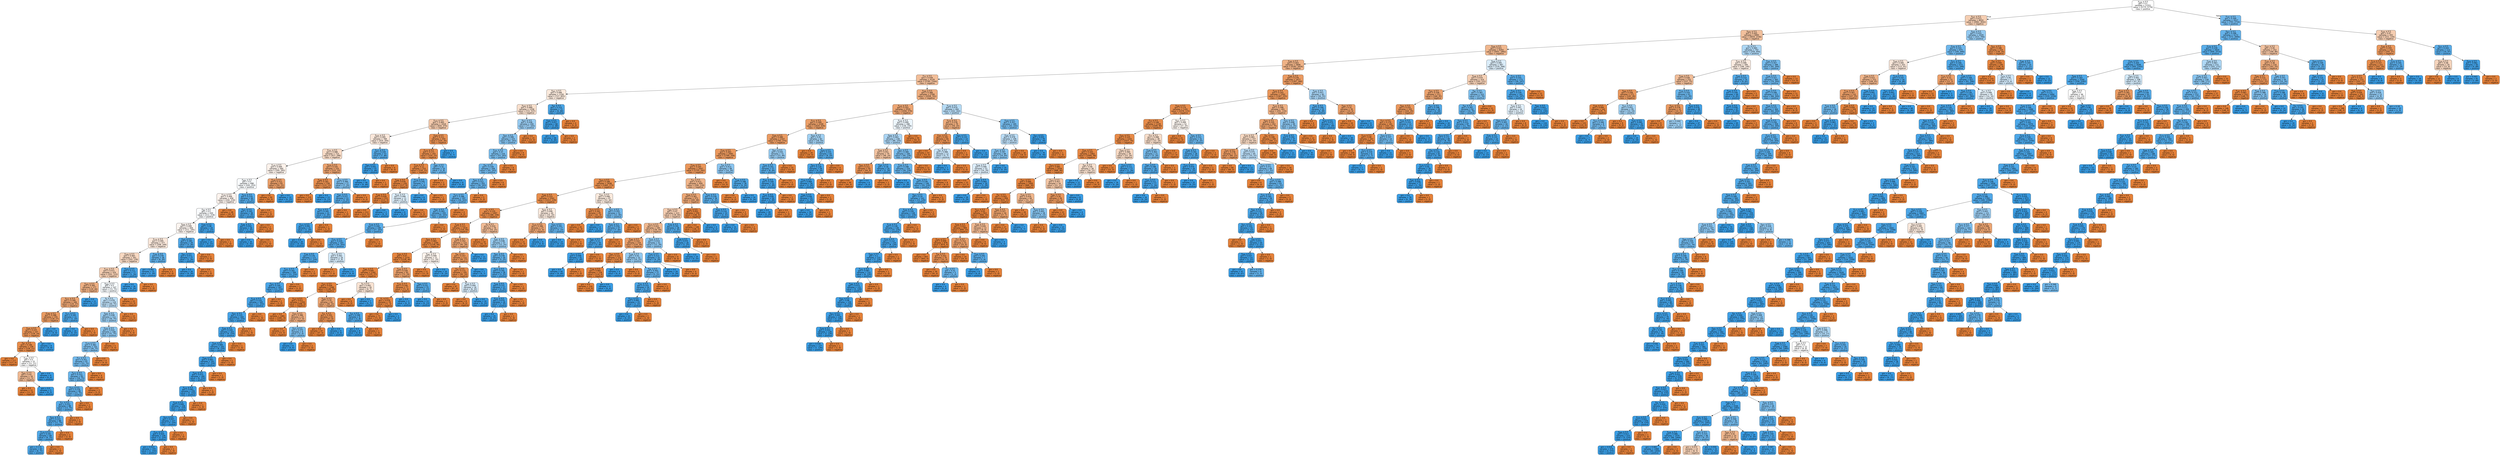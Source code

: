 digraph Tree {
node [shape=box, style="filled, rounded", color="black", fontname=helvetica] ;
edge [fontname=helvetica] ;
0 [label=<X<SUB>235</SUB> &le; 0.5<br/>gini = 0.5<br/>samples = 11551<br/>value = [5775, 5776]<br/>class = positive>, fillcolor="#ffffff"] ;
1 [label=<X<SUB>537</SUB> &le; 0.5<br/>gini = 0.471<br/>samples = 8024<br/>value = [4982, 3042]<br/>class = negative>, fillcolor="#f5ceb2"] ;
0 -> 1 [labeldistance=2.5, labelangle=45, headlabel="True"] ;
2 [label=<X<SUB>835</SUB> &le; 0.5<br/>gini = 0.445<br/>samples = 6995<br/>value = [4659, 2336]<br/>class = negative>, fillcolor="#f2c09c"] ;
1 -> 2 ;
3 [label=<X<SUB>566</SUB> &le; 0.5<br/>gini = 0.421<br/>samples = 6293<br/>value = [4401, 1892]<br/>class = negative>, fillcolor="#f0b78e"] ;
2 -> 3 ;
4 [label=<X<SUB>283</SUB> &le; 0.5<br/>gini = 0.403<br/>samples = 5806<br/>value = [4182, 1624]<br/>class = negative>, fillcolor="#efb286"] ;
3 -> 4 ;
5 [label=<X<SUB>75</SUB> &le; 0.5<br/>gini = 0.439<br/>samples = 4129<br/>value = [2785, 1344]<br/>class = negative>, fillcolor="#f2be99"] ;
4 -> 5 ;
6 [label=<X<SUB>501</SUB> &le; 0.5<br/>gini = 0.496<br/>samples = 1330<br/>value = [727, 603]<br/>class = negative>, fillcolor="#fbeadd"] ;
5 -> 6 ;
7 [label=<X<SUB>540</SUB> &le; 0.5<br/>gini = 0.489<br/>samples = 1258<br/>value = [721, 537]<br/>class = negative>, fillcolor="#f8dfcc"] ;
6 -> 7 ;
8 [label=<X<SUB>154</SUB> &le; 0.5<br/>gini = 0.465<br/>samples = 1018<br/>value = [644, 374]<br/>class = negative>, fillcolor="#f4caac"] ;
7 -> 8 ;
9 [label=<X<SUB>425</SUB> &le; 0.5<br/>gini = 0.495<br/>samples = 768<br/>value = [424, 344]<br/>class = negative>, fillcolor="#fae7da"] ;
8 -> 9 ;
10 [label=<X<SUB>751</SUB> &le; 0.5<br/>gini = 0.486<br/>samples = 715<br/>value = [417, 298]<br/>class = negative>, fillcolor="#f8dbc6"] ;
9 -> 10 ;
11 [label=<X<SUB>135</SUB> &le; 0.5<br/>gini = 0.499<br/>samples = 560<br/>value = [295, 265]<br/>class = negative>, fillcolor="#fcf2eb"] ;
10 -> 11 ;
12 [label=<X<SUB>403</SUB> &le; 0.5<br/>gini = 0.5<br/>samples = 498<br/>value = [245, 253]<br/>class = positive>, fillcolor="#f9fcfe"] ;
11 -> 12 ;
13 [label=<X<SUB>739</SUB> &le; 0.5<br/>gini = 0.499<br/>samples = 458<br/>value = [240, 218]<br/>class = negative>, fillcolor="#fdf3ed"] ;
12 -> 13 ;
14 [label=<X<SUB>36</SUB> &le; 0.5<br/>gini = 0.5<br/>samples = 430<br/>value = [212, 218]<br/>class = positive>, fillcolor="#fafcfe"] ;
13 -> 14 ;
15 [label=<X<SUB>808</SUB> &le; 0.5<br/>gini = 0.499<br/>samples = 406<br/>value = [211, 195]<br/>class = negative>, fillcolor="#fdf5f0"] ;
14 -> 15 ;
16 [label=<X<SUB>719</SUB> &le; 0.5<br/>gini = 0.495<br/>samples = 377<br/>value = [208, 169]<br/>class = negative>, fillcolor="#fae7da"] ;
15 -> 16 ;
17 [label=<X<SUB>258</SUB> &le; 0.5<br/>gini = 0.483<br/>samples = 341<br/>value = [202, 139]<br/>class = negative>, fillcolor="#f7d8c1"] ;
16 -> 17 ;
18 [label=<X<SUB>152</SUB> &le; 0.5<br/>gini = 0.471<br/>samples = 324<br/>value = [201, 123]<br/>class = negative>, fillcolor="#f5ceb2"] ;
17 -> 18 ;
19 [label=<X<SUB>404</SUB> &le; 0.5<br/>gini = 0.395<br/>samples = 177<br/>value = [129, 48]<br/>class = negative>, fillcolor="#efb083"] ;
18 -> 19 ;
20 [label=<X<SUB>572</SUB> &le; 0.5<br/>gini = 0.346<br/>samples = 166<br/>value = [129, 37]<br/>class = negative>, fillcolor="#eca572"] ;
19 -> 20 ;
21 [label=<X<SUB>798</SUB> &le; 0.5<br/>gini = 0.288<br/>samples = 155<br/>value = [128, 27]<br/>class = negative>, fillcolor="#ea9c63"] ;
20 -> 21 ;
22 [label=<X<SUB>445</SUB> &le; 0.5<br/>gini = 0.225<br/>samples = 147<br/>value = [128, 19]<br/>class = negative>, fillcolor="#e99456"] ;
21 -> 22 ;
23 [label=<X<SUB>87</SUB> &le; 0.5<br/>gini = 0.146<br/>samples = 139<br/>value = [128, 11]<br/>class = negative>, fillcolor="#e78c4a"] ;
22 -> 23 ;
24 [label=<gini = 0.0<br/>samples = 117<br/>value = [117, 0]<br/>class = negative>, fillcolor="#e58139"] ;
23 -> 24 ;
25 [label=<X<SUB>191</SUB> &le; 0.5<br/>gini = 0.5<br/>samples = 22<br/>value = [11, 11]<br/>class = negative>, fillcolor="#ffffff"] ;
23 -> 25 ;
26 [label=<X<SUB>645</SUB> &le; 0.5<br/>gini = 0.43<br/>samples = 16<br/>value = [11, 5]<br/>class = negative>, fillcolor="#f1ba93"] ;
25 -> 26 ;
27 [label=<gini = 0.0<br/>samples = 11<br/>value = [11, 0]<br/>class = negative>, fillcolor="#e58139"] ;
26 -> 27 ;
28 [label=<gini = 0.0<br/>samples = 5<br/>value = [0, 5]<br/>class = positive>, fillcolor="#399de5"] ;
26 -> 28 ;
29 [label=<gini = 0.0<br/>samples = 6<br/>value = [0, 6]<br/>class = positive>, fillcolor="#399de5"] ;
25 -> 29 ;
30 [label=<gini = 0.0<br/>samples = 8<br/>value = [0, 8]<br/>class = positive>, fillcolor="#399de5"] ;
22 -> 30 ;
31 [label=<gini = 0.0<br/>samples = 8<br/>value = [0, 8]<br/>class = positive>, fillcolor="#399de5"] ;
21 -> 31 ;
32 [label=<X<SUB>171</SUB> &le; 0.5<br/>gini = 0.165<br/>samples = 11<br/>value = [1, 10]<br/>class = positive>, fillcolor="#4da7e8"] ;
20 -> 32 ;
33 [label=<gini = 0.0<br/>samples = 10<br/>value = [0, 10]<br/>class = positive>, fillcolor="#399de5"] ;
32 -> 33 ;
34 [label=<gini = 0.0<br/>samples = 1<br/>value = [1, 0]<br/>class = negative>, fillcolor="#e58139"] ;
32 -> 34 ;
35 [label=<gini = 0.0<br/>samples = 11<br/>value = [0, 11]<br/>class = positive>, fillcolor="#399de5"] ;
19 -> 35 ;
36 [label=<X<SUB>838</SUB> &le; 0.5<br/>gini = 0.5<br/>samples = 147<br/>value = [72, 75]<br/>class = positive>, fillcolor="#f7fbfe"] ;
18 -> 36 ;
37 [label=<X<SUB>9</SUB> &le; 0.5<br/>gini = 0.478<br/>samples = 124<br/>value = [49, 75]<br/>class = positive>, fillcolor="#baddf6"] ;
36 -> 37 ;
38 [label=<X<SUB>693</SUB> &le; 0.5<br/>gini = 0.438<br/>samples = 111<br/>value = [36, 75]<br/>class = positive>, fillcolor="#98ccf1"] ;
37 -> 38 ;
39 [label=<X<SUB>320</SUB> &le; 0.5<br/>gini = 0.414<br/>samples = 106<br/>value = [31, 75]<br/>class = positive>, fillcolor="#8bc6f0"] ;
38 -> 39 ;
40 [label=<X<SUB>278</SUB> &le; 0.5<br/>gini = 0.382<br/>samples = 101<br/>value = [26, 75]<br/>class = positive>, fillcolor="#7ebfee"] ;
39 -> 40 ;
41 [label=<X<SUB>72</SUB> &le; 0.5<br/>gini = 0.351<br/>samples = 97<br/>value = [22, 75]<br/>class = positive>, fillcolor="#73baed"] ;
40 -> 41 ;
42 [label=<X<SUB>473</SUB> &le; 0.5<br/>gini = 0.312<br/>samples = 93<br/>value = [18, 75]<br/>class = positive>, fillcolor="#69b5eb"] ;
41 -> 42 ;
43 [label=<X<SUB>570</SUB> &le; 0.5<br/>gini = 0.278<br/>samples = 90<br/>value = [15, 75]<br/>class = positive>, fillcolor="#61b1ea"] ;
42 -> 43 ;
44 [label=<X<SUB>27</SUB> &le; 0.5<br/>gini = 0.252<br/>samples = 88<br/>value = [13, 75]<br/>class = positive>, fillcolor="#5baeea"] ;
43 -> 44 ;
45 [label=<X<SUB>643</SUB> &le; 0.5<br/>gini = 0.223<br/>samples = 86<br/>value = [11, 75]<br/>class = positive>, fillcolor="#56abe9"] ;
44 -> 45 ;
46 [label=<X<SUB>178</SUB> &le; 0.5<br/>gini = 0.191<br/>samples = 84<br/>value = [9, 75]<br/>class = positive>, fillcolor="#51a9e8"] ;
45 -> 46 ;
47 [label=<gini = 0.174<br/>samples = 83<br/>value = [8, 75]<br/>class = positive>, fillcolor="#4ea7e8"] ;
46 -> 47 ;
48 [label=<gini = 0.0<br/>samples = 1<br/>value = [1, 0]<br/>class = negative>, fillcolor="#e58139"] ;
46 -> 48 ;
49 [label=<gini = 0.0<br/>samples = 2<br/>value = [2, 0]<br/>class = negative>, fillcolor="#e58139"] ;
45 -> 49 ;
50 [label=<gini = 0.0<br/>samples = 2<br/>value = [2, 0]<br/>class = negative>, fillcolor="#e58139"] ;
44 -> 50 ;
51 [label=<gini = 0.0<br/>samples = 2<br/>value = [2, 0]<br/>class = negative>, fillcolor="#e58139"] ;
43 -> 51 ;
52 [label=<gini = 0.0<br/>samples = 3<br/>value = [3, 0]<br/>class = negative>, fillcolor="#e58139"] ;
42 -> 52 ;
53 [label=<gini = 0.0<br/>samples = 4<br/>value = [4, 0]<br/>class = negative>, fillcolor="#e58139"] ;
41 -> 53 ;
54 [label=<gini = 0.0<br/>samples = 4<br/>value = [4, 0]<br/>class = negative>, fillcolor="#e58139"] ;
40 -> 54 ;
55 [label=<gini = 0.0<br/>samples = 5<br/>value = [5, 0]<br/>class = negative>, fillcolor="#e58139"] ;
39 -> 55 ;
56 [label=<gini = 0.0<br/>samples = 5<br/>value = [5, 0]<br/>class = negative>, fillcolor="#e58139"] ;
38 -> 56 ;
57 [label=<gini = 0.0<br/>samples = 13<br/>value = [13, 0]<br/>class = negative>, fillcolor="#e58139"] ;
37 -> 57 ;
58 [label=<gini = 0.0<br/>samples = 23<br/>value = [23, 0]<br/>class = negative>, fillcolor="#e58139"] ;
36 -> 58 ;
59 [label=<X<SUB>379</SUB> &le; 0.5<br/>gini = 0.111<br/>samples = 17<br/>value = [1, 16]<br/>class = positive>, fillcolor="#45a3e7"] ;
17 -> 59 ;
60 [label=<gini = 0.0<br/>samples = 16<br/>value = [0, 16]<br/>class = positive>, fillcolor="#399de5"] ;
59 -> 60 ;
61 [label=<gini = 0.0<br/>samples = 1<br/>value = [1, 0]<br/>class = negative>, fillcolor="#e58139"] ;
59 -> 61 ;
62 [label=<X<SUB>794</SUB> &le; 0.5<br/>gini = 0.278<br/>samples = 36<br/>value = [6, 30]<br/>class = positive>, fillcolor="#61b1ea"] ;
16 -> 62 ;
63 [label=<gini = 0.062<br/>samples = 31<br/>value = [1, 30]<br/>class = positive>, fillcolor="#40a0e6"] ;
62 -> 63 ;
64 [label=<gini = 0.0<br/>samples = 5<br/>value = [5, 0]<br/>class = negative>, fillcolor="#e58139"] ;
62 -> 64 ;
65 [label=<X<SUB>401</SUB> &le; 0.5<br/>gini = 0.185<br/>samples = 29<br/>value = [3, 26]<br/>class = positive>, fillcolor="#50a8e8"] ;
15 -> 65 ;
66 [label=<X<SUB>811</SUB> &le; 0.5<br/>gini = 0.071<br/>samples = 27<br/>value = [1, 26]<br/>class = positive>, fillcolor="#41a1e6"] ;
65 -> 66 ;
67 [label=<gini = 0.0<br/>samples = 26<br/>value = [0, 26]<br/>class = positive>, fillcolor="#399de5"] ;
66 -> 67 ;
68 [label=<gini = 0.0<br/>samples = 1<br/>value = [1, 0]<br/>class = negative>, fillcolor="#e58139"] ;
66 -> 68 ;
69 [label=<gini = 0.0<br/>samples = 2<br/>value = [2, 0]<br/>class = negative>, fillcolor="#e58139"] ;
65 -> 69 ;
70 [label=<X<SUB>769</SUB> &le; 0.5<br/>gini = 0.08<br/>samples = 24<br/>value = [1, 23]<br/>class = positive>, fillcolor="#42a1e6"] ;
14 -> 70 ;
71 [label=<gini = 0.0<br/>samples = 23<br/>value = [0, 23]<br/>class = positive>, fillcolor="#399de5"] ;
70 -> 71 ;
72 [label=<gini = 0.0<br/>samples = 1<br/>value = [1, 0]<br/>class = negative>, fillcolor="#e58139"] ;
70 -> 72 ;
73 [label=<gini = 0.0<br/>samples = 28<br/>value = [28, 0]<br/>class = negative>, fillcolor="#e58139"] ;
13 -> 73 ;
74 [label=<X<SUB>576</SUB> &le; 0.5<br/>gini = 0.219<br/>samples = 40<br/>value = [5, 35]<br/>class = positive>, fillcolor="#55abe9"] ;
12 -> 74 ;
75 [label=<X<SUB>507</SUB> &le; 0.5<br/>gini = 0.145<br/>samples = 38<br/>value = [3, 35]<br/>class = positive>, fillcolor="#4aa5e7"] ;
74 -> 75 ;
76 [label=<X<SUB>286</SUB> &le; 0.5<br/>gini = 0.054<br/>samples = 36<br/>value = [1, 35]<br/>class = positive>, fillcolor="#3fa0e6"] ;
75 -> 76 ;
77 [label=<gini = 0.0<br/>samples = 35<br/>value = [0, 35]<br/>class = positive>, fillcolor="#399de5"] ;
76 -> 77 ;
78 [label=<gini = 0.0<br/>samples = 1<br/>value = [1, 0]<br/>class = negative>, fillcolor="#e58139"] ;
76 -> 78 ;
79 [label=<gini = 0.0<br/>samples = 2<br/>value = [2, 0]<br/>class = negative>, fillcolor="#e58139"] ;
75 -> 79 ;
80 [label=<gini = 0.0<br/>samples = 2<br/>value = [2, 0]<br/>class = negative>, fillcolor="#e58139"] ;
74 -> 80 ;
81 [label=<X<SUB>130</SUB> &le; 0.5<br/>gini = 0.312<br/>samples = 62<br/>value = [50, 12]<br/>class = negative>, fillcolor="#eb9f69"] ;
11 -> 81 ;
82 [label=<gini = 0.0<br/>samples = 50<br/>value = [50, 0]<br/>class = negative>, fillcolor="#e58139"] ;
81 -> 82 ;
83 [label=<gini = 0.0<br/>samples = 12<br/>value = [0, 12]<br/>class = positive>, fillcolor="#399de5"] ;
81 -> 83 ;
84 [label=<X<SUB>478</SUB> &le; 0.5<br/>gini = 0.335<br/>samples = 155<br/>value = [122, 33]<br/>class = negative>, fillcolor="#eca36f"] ;
10 -> 84 ;
85 [label=<X<SUB>406</SUB> &le; 0.5<br/>gini = 0.182<br/>samples = 128<br/>value = [115, 13]<br/>class = negative>, fillcolor="#e88f4f"] ;
84 -> 85 ;
86 [label=<gini = 0.0<br/>samples = 115<br/>value = [115, 0]<br/>class = negative>, fillcolor="#e58139"] ;
85 -> 86 ;
87 [label=<gini = 0.0<br/>samples = 13<br/>value = [0, 13]<br/>class = positive>, fillcolor="#399de5"] ;
85 -> 87 ;
88 [label=<X<SUB>754</SUB> &le; 0.5<br/>gini = 0.384<br/>samples = 27<br/>value = [7, 20]<br/>class = positive>, fillcolor="#7ebfee"] ;
84 -> 88 ;
89 [label=<X<SUB>467</SUB> &le; 0.5<br/>gini = 0.227<br/>samples = 23<br/>value = [3, 20]<br/>class = positive>, fillcolor="#57ace9"] ;
88 -> 89 ;
90 [label=<X<SUB>315</SUB> &le; 0.5<br/>gini = 0.165<br/>samples = 22<br/>value = [2, 20]<br/>class = positive>, fillcolor="#4da7e8"] ;
89 -> 90 ;
91 [label=<X<SUB>112</SUB> &le; 0.5<br/>gini = 0.091<br/>samples = 21<br/>value = [1, 20]<br/>class = positive>, fillcolor="#43a2e6"] ;
90 -> 91 ;
92 [label=<gini = 0.0<br/>samples = 20<br/>value = [0, 20]<br/>class = positive>, fillcolor="#399de5"] ;
91 -> 92 ;
93 [label=<gini = 0.0<br/>samples = 1<br/>value = [1, 0]<br/>class = negative>, fillcolor="#e58139"] ;
91 -> 93 ;
94 [label=<gini = 0.0<br/>samples = 1<br/>value = [1, 0]<br/>class = negative>, fillcolor="#e58139"] ;
90 -> 94 ;
95 [label=<gini = 0.0<br/>samples = 1<br/>value = [1, 0]<br/>class = negative>, fillcolor="#e58139"] ;
89 -> 95 ;
96 [label=<gini = 0.0<br/>samples = 4<br/>value = [4, 0]<br/>class = negative>, fillcolor="#e58139"] ;
88 -> 96 ;
97 [label=<X<SUB>217</SUB> &le; 0.5<br/>gini = 0.229<br/>samples = 53<br/>value = [7, 46]<br/>class = positive>, fillcolor="#57ace9"] ;
9 -> 97 ;
98 [label=<X<SUB>663</SUB> &le; 0.5<br/>gini = 0.042<br/>samples = 47<br/>value = [1, 46]<br/>class = positive>, fillcolor="#3d9fe6"] ;
97 -> 98 ;
99 [label=<gini = 0.0<br/>samples = 46<br/>value = [0, 46]<br/>class = positive>, fillcolor="#399de5"] ;
98 -> 99 ;
100 [label=<gini = 0.0<br/>samples = 1<br/>value = [1, 0]<br/>class = negative>, fillcolor="#e58139"] ;
98 -> 100 ;
101 [label=<gini = 0.0<br/>samples = 6<br/>value = [6, 0]<br/>class = negative>, fillcolor="#e58139"] ;
97 -> 101 ;
102 [label=<X<SUB>406</SUB> &le; 0.5<br/>gini = 0.211<br/>samples = 250<br/>value = [220, 30]<br/>class = negative>, fillcolor="#e99254"] ;
8 -> 102 ;
103 [label=<X<SUB>115</SUB> &le; 0.5<br/>gini = 0.171<br/>samples = 243<br/>value = [220, 23]<br/>class = negative>, fillcolor="#e88e4e"] ;
102 -> 103 ;
104 [label=<X<SUB>719</SUB> &le; 0.5<br/>gini = 0.12<br/>samples = 233<br/>value = [218, 15]<br/>class = negative>, fillcolor="#e78a47"] ;
103 -> 104 ;
105 [label=<X<SUB>596</SUB> &le; 0.5<br/>gini = 0.076<br/>samples = 226<br/>value = [217, 9]<br/>class = negative>, fillcolor="#e68641"] ;
104 -> 105 ;
106 [label=<X<SUB>188</SUB> &le; 0.5<br/>gini = 0.028<br/>samples = 215<br/>value = [212, 3]<br/>class = negative>, fillcolor="#e5833c"] ;
105 -> 106 ;
107 [label=<gini = 0.0<br/>samples = 212<br/>value = [212, 0]<br/>class = negative>, fillcolor="#e58139"] ;
106 -> 107 ;
108 [label=<gini = 0.0<br/>samples = 3<br/>value = [0, 3]<br/>class = positive>, fillcolor="#399de5"] ;
106 -> 108 ;
109 [label=<X<SUB>535</SUB> &le; 0.5<br/>gini = 0.496<br/>samples = 11<br/>value = [5, 6]<br/>class = positive>, fillcolor="#deeffb"] ;
105 -> 109 ;
110 [label=<gini = 0.0<br/>samples = 6<br/>value = [0, 6]<br/>class = positive>, fillcolor="#399de5"] ;
109 -> 110 ;
111 [label=<gini = 0.0<br/>samples = 5<br/>value = [5, 0]<br/>class = negative>, fillcolor="#e58139"] ;
109 -> 111 ;
112 [label=<X<SUB>718</SUB> &le; 0.5<br/>gini = 0.245<br/>samples = 7<br/>value = [1, 6]<br/>class = positive>, fillcolor="#5aade9"] ;
104 -> 112 ;
113 [label=<gini = 0.0<br/>samples = 6<br/>value = [0, 6]<br/>class = positive>, fillcolor="#399de5"] ;
112 -> 113 ;
114 [label=<gini = 0.0<br/>samples = 1<br/>value = [1, 0]<br/>class = negative>, fillcolor="#e58139"] ;
112 -> 114 ;
115 [label=<X<SUB>682</SUB> &le; 0.5<br/>gini = 0.32<br/>samples = 10<br/>value = [2, 8]<br/>class = positive>, fillcolor="#6ab6ec"] ;
103 -> 115 ;
116 [label=<gini = 0.0<br/>samples = 2<br/>value = [2, 0]<br/>class = negative>, fillcolor="#e58139"] ;
115 -> 116 ;
117 [label=<gini = 0.0<br/>samples = 8<br/>value = [0, 8]<br/>class = positive>, fillcolor="#399de5"] ;
115 -> 117 ;
118 [label=<gini = 0.0<br/>samples = 7<br/>value = [0, 7]<br/>class = positive>, fillcolor="#399de5"] ;
102 -> 118 ;
119 [label=<X<SUB>637</SUB> &le; 0.5<br/>gini = 0.436<br/>samples = 240<br/>value = [77, 163]<br/>class = positive>, fillcolor="#97cbf1"] ;
7 -> 119 ;
120 [label=<X<SUB>837</SUB> &le; 0.5<br/>gini = 0.399<br/>samples = 225<br/>value = [62, 163]<br/>class = positive>, fillcolor="#84c2ef"] ;
119 -> 120 ;
121 [label=<X<SUB>731</SUB> &le; 0.5<br/>gini = 0.37<br/>samples = 216<br/>value = [53, 163]<br/>class = positive>, fillcolor="#79bded"] ;
120 -> 121 ;
122 [label=<X<SUB>62</SUB> &le; 0.5<br/>gini = 0.339<br/>samples = 208<br/>value = [45, 163]<br/>class = positive>, fillcolor="#70b8ec"] ;
121 -> 122 ;
123 [label=<X<SUB>653</SUB> &le; 0.5<br/>gini = 0.312<br/>samples = 202<br/>value = [39, 163]<br/>class = positive>, fillcolor="#68b4eb"] ;
122 -> 123 ;
124 [label=<X<SUB>475</SUB> &le; 0.5<br/>gini = 0.286<br/>samples = 197<br/>value = [34, 163]<br/>class = positive>, fillcolor="#62b1ea"] ;
123 -> 124 ;
125 [label=<X<SUB>587</SUB> &le; 0.5<br/>gini = 0.263<br/>samples = 193<br/>value = [30, 163]<br/>class = positive>, fillcolor="#5dafea"] ;
124 -> 125 ;
126 [label=<X<SUB>749</SUB> &le; 0.5<br/>gini = 0.244<br/>samples = 190<br/>value = [27, 163]<br/>class = positive>, fillcolor="#5aade9"] ;
125 -> 126 ;
127 [label=<X<SUB>751</SUB> &le; 0.5<br/>gini = 0.224<br/>samples = 187<br/>value = [24, 163]<br/>class = positive>, fillcolor="#56abe9"] ;
126 -> 127 ;
128 [label=<X<SUB>785</SUB> &le; 0.5<br/>gini = 0.179<br/>samples = 171<br/>value = [17, 154]<br/>class = positive>, fillcolor="#4fa8e8"] ;
127 -> 128 ;
129 [label=<X<SUB>221</SUB> &le; 0.5<br/>gini = 0.162<br/>samples = 169<br/>value = [15, 154]<br/>class = positive>, fillcolor="#4ca7e8"] ;
128 -> 129 ;
130 [label=<X<SUB>311</SUB> &le; 0.5<br/>gini = 0.144<br/>samples = 167<br/>value = [13, 154]<br/>class = positive>, fillcolor="#4aa5e7"] ;
129 -> 130 ;
131 [label=<X<SUB>128</SUB> &le; 0.5<br/>gini = 0.124<br/>samples = 165<br/>value = [11, 154]<br/>class = positive>, fillcolor="#47a4e7"] ;
130 -> 131 ;
132 [label=<X<SUB>507</SUB> &le; 0.5<br/>gini = 0.115<br/>samples = 164<br/>value = [10, 154]<br/>class = positive>, fillcolor="#46a3e7"] ;
131 -> 132 ;
133 [label=<X<SUB>260</SUB> &le; 0.5<br/>gini = 0.104<br/>samples = 163<br/>value = [9, 154]<br/>class = positive>, fillcolor="#45a3e7"] ;
132 -> 133 ;
134 [label=<X<SUB>435</SUB> &le; 0.5<br/>gini = 0.094<br/>samples = 162<br/>value = [8, 154]<br/>class = positive>, fillcolor="#43a2e6"] ;
133 -> 134 ;
135 [label=<X<SUB>306</SUB> &le; 0.5<br/>gini = 0.083<br/>samples = 161<br/>value = [7, 154]<br/>class = positive>, fillcolor="#42a1e6"] ;
134 -> 135 ;
136 [label=<X<SUB>263</SUB> &le; 0.5<br/>gini = 0.072<br/>samples = 160<br/>value = [6, 154]<br/>class = positive>, fillcolor="#41a1e6"] ;
135 -> 136 ;
137 [label=<X<SUB>114</SUB> &le; 0.5<br/>gini = 0.061<br/>samples = 159<br/>value = [5, 154]<br/>class = positive>, fillcolor="#3fa0e6"] ;
136 -> 137 ;
138 [label=<X<SUB>249</SUB> &le; 0.5<br/>gini = 0.049<br/>samples = 158<br/>value = [4, 154]<br/>class = positive>, fillcolor="#3ea0e6"] ;
137 -> 138 ;
139 [label=<X<SUB>673</SUB> &le; 0.5<br/>gini = 0.037<br/>samples = 157<br/>value = [3, 154]<br/>class = positive>, fillcolor="#3d9fe6"] ;
138 -> 139 ;
140 [label=<X<SUB>151</SUB> &le; 0.5<br/>gini = 0.025<br/>samples = 156<br/>value = [2, 154]<br/>class = positive>, fillcolor="#3c9ee5"] ;
139 -> 140 ;
141 [label=<gini = 0.013<br/>samples = 155<br/>value = [1, 154]<br/>class = positive>, fillcolor="#3a9ee5"] ;
140 -> 141 ;
142 [label=<gini = 0.0<br/>samples = 1<br/>value = [1, 0]<br/>class = negative>, fillcolor="#e58139"] ;
140 -> 142 ;
143 [label=<gini = 0.0<br/>samples = 1<br/>value = [1, 0]<br/>class = negative>, fillcolor="#e58139"] ;
139 -> 143 ;
144 [label=<gini = 0.0<br/>samples = 1<br/>value = [1, 0]<br/>class = negative>, fillcolor="#e58139"] ;
138 -> 144 ;
145 [label=<gini = 0.0<br/>samples = 1<br/>value = [1, 0]<br/>class = negative>, fillcolor="#e58139"] ;
137 -> 145 ;
146 [label=<gini = 0.0<br/>samples = 1<br/>value = [1, 0]<br/>class = negative>, fillcolor="#e58139"] ;
136 -> 146 ;
147 [label=<gini = 0.0<br/>samples = 1<br/>value = [1, 0]<br/>class = negative>, fillcolor="#e58139"] ;
135 -> 147 ;
148 [label=<gini = 0.0<br/>samples = 1<br/>value = [1, 0]<br/>class = negative>, fillcolor="#e58139"] ;
134 -> 148 ;
149 [label=<gini = 0.0<br/>samples = 1<br/>value = [1, 0]<br/>class = negative>, fillcolor="#e58139"] ;
133 -> 149 ;
150 [label=<gini = 0.0<br/>samples = 1<br/>value = [1, 0]<br/>class = negative>, fillcolor="#e58139"] ;
132 -> 150 ;
151 [label=<gini = 0.0<br/>samples = 1<br/>value = [1, 0]<br/>class = negative>, fillcolor="#e58139"] ;
131 -> 151 ;
152 [label=<gini = 0.0<br/>samples = 2<br/>value = [2, 0]<br/>class = negative>, fillcolor="#e58139"] ;
130 -> 152 ;
153 [label=<gini = 0.0<br/>samples = 2<br/>value = [2, 0]<br/>class = negative>, fillcolor="#e58139"] ;
129 -> 153 ;
154 [label=<gini = 0.0<br/>samples = 2<br/>value = [2, 0]<br/>class = negative>, fillcolor="#e58139"] ;
128 -> 154 ;
155 [label=<X<SUB>211</SUB> &le; 0.5<br/>gini = 0.492<br/>samples = 16<br/>value = [7, 9]<br/>class = positive>, fillcolor="#d3e9f9"] ;
127 -> 155 ;
156 [label=<gini = 0.0<br/>samples = 7<br/>value = [7, 0]<br/>class = negative>, fillcolor="#e58139"] ;
155 -> 156 ;
157 [label=<gini = 0.0<br/>samples = 9<br/>value = [0, 9]<br/>class = positive>, fillcolor="#399de5"] ;
155 -> 157 ;
158 [label=<gini = 0.0<br/>samples = 3<br/>value = [3, 0]<br/>class = negative>, fillcolor="#e58139"] ;
126 -> 158 ;
159 [label=<gini = 0.0<br/>samples = 3<br/>value = [3, 0]<br/>class = negative>, fillcolor="#e58139"] ;
125 -> 159 ;
160 [label=<gini = 0.0<br/>samples = 4<br/>value = [4, 0]<br/>class = negative>, fillcolor="#e58139"] ;
124 -> 160 ;
161 [label=<gini = 0.0<br/>samples = 5<br/>value = [5, 0]<br/>class = negative>, fillcolor="#e58139"] ;
123 -> 161 ;
162 [label=<gini = 0.0<br/>samples = 6<br/>value = [6, 0]<br/>class = negative>, fillcolor="#e58139"] ;
122 -> 162 ;
163 [label=<gini = 0.0<br/>samples = 8<br/>value = [8, 0]<br/>class = negative>, fillcolor="#e58139"] ;
121 -> 163 ;
164 [label=<gini = 0.0<br/>samples = 9<br/>value = [9, 0]<br/>class = negative>, fillcolor="#e58139"] ;
120 -> 164 ;
165 [label=<gini = 0.0<br/>samples = 15<br/>value = [15, 0]<br/>class = negative>, fillcolor="#e58139"] ;
119 -> 165 ;
166 [label=<X<SUB>65</SUB> &le; 0.5<br/>gini = 0.153<br/>samples = 72<br/>value = [6, 66]<br/>class = positive>, fillcolor="#4ba6e7"] ;
6 -> 166 ;
167 [label=<X<SUB>466</SUB> &le; 0.5<br/>gini = 0.057<br/>samples = 68<br/>value = [2, 66]<br/>class = positive>, fillcolor="#3fa0e6"] ;
166 -> 167 ;
168 [label=<gini = 0.0<br/>samples = 66<br/>value = [0, 66]<br/>class = positive>, fillcolor="#399de5"] ;
167 -> 168 ;
169 [label=<gini = 0.0<br/>samples = 2<br/>value = [2, 0]<br/>class = negative>, fillcolor="#e58139"] ;
167 -> 169 ;
170 [label=<gini = 0.0<br/>samples = 4<br/>value = [4, 0]<br/>class = negative>, fillcolor="#e58139"] ;
166 -> 170 ;
171 [label=<X<SUB>290</SUB> &le; 0.5<br/>gini = 0.389<br/>samples = 2799<br/>value = [2058, 741]<br/>class = negative>, fillcolor="#eeae80"] ;
5 -> 171 ;
172 [label=<X<SUB>120</SUB> &le; 0.5<br/>gini = 0.352<br/>samples = 2535<br/>value = [1956, 579]<br/>class = negative>, fillcolor="#eda674"] ;
171 -> 172 ;
173 [label=<X<SUB>722</SUB> &le; 0.5<br/>gini = 0.309<br/>samples = 2249<br/>value = [1820, 429]<br/>class = negative>, fillcolor="#eb9f68"] ;
172 -> 173 ;
174 [label=<X<SUB>284</SUB> &le; 0.5<br/>gini = 0.286<br/>samples = 2167<br/>value = [1792, 375]<br/>class = negative>, fillcolor="#ea9b62"] ;
173 -> 174 ;
175 [label=<X<SUB>792</SUB> &le; 0.5<br/>gini = 0.263<br/>samples = 2095<br/>value = [1769, 326]<br/>class = negative>, fillcolor="#ea985d"] ;
174 -> 175 ;
176 [label=<X<SUB>794</SUB> &le; 0.5<br/>gini = 0.245<br/>samples = 2047<br/>value = [1755, 292]<br/>class = negative>, fillcolor="#e9965a"] ;
175 -> 176 ;
177 [label=<X<SUB>619</SUB> &le; 0.5<br/>gini = 0.189<br/>samples = 1638<br/>value = [1465, 173]<br/>class = negative>, fillcolor="#e89050"] ;
176 -> 177 ;
178 [label=<X<SUB>368</SUB> &le; 0.5<br/>gini = 0.153<br/>samples = 1541<br/>value = [1412, 129]<br/>class = negative>, fillcolor="#e78d4b"] ;
177 -> 178 ;
179 [label=<X<SUB>2</SUB> &le; 0.5<br/>gini = 0.135<br/>samples = 1497<br/>value = [1388, 109]<br/>class = negative>, fillcolor="#e78b49"] ;
178 -> 179 ;
180 [label=<X<SUB>169</SUB> &le; 0.5<br/>gini = 0.111<br/>samples = 1418<br/>value = [1334, 84]<br/>class = negative>, fillcolor="#e78945"] ;
179 -> 180 ;
181 [label=<X<SUB>825</SUB> &le; 0.5<br/>gini = 0.083<br/>samples = 1295<br/>value = [1239, 56]<br/>class = negative>, fillcolor="#e68742"] ;
180 -> 181 ;
182 [label=<X<SUB>353</SUB> &le; 0.5<br/>gini = 0.07<br/>samples = 1274<br/>value = [1228, 46]<br/>class = negative>, fillcolor="#e68640"] ;
181 -> 182 ;
183 [label=<X<SUB>482</SUB> &le; 0.5<br/>gini = 0.045<br/>samples = 1182<br/>value = [1155, 27]<br/>class = negative>, fillcolor="#e6843e"] ;
182 -> 183 ;
184 [label=<X<SUB>207</SUB> &le; 0.5<br/>gini = 0.034<br/>samples = 1166<br/>value = [1146, 20]<br/>class = negative>, fillcolor="#e5833c"] ;
183 -> 184 ;
185 [label=<X<SUB>147</SUB> &le; 0.5<br/>gini = 0.011<br/>samples = 1104<br/>value = [1098, 6]<br/>class = negative>, fillcolor="#e5823a"] ;
184 -> 185 ;
186 [label=<gini = 0.0<br/>samples = 1081<br/>value = [1081, 0]<br/>class = negative>, fillcolor="#e58139"] ;
185 -> 186 ;
187 [label=<X<SUB>354</SUB> &le; 0.5<br/>gini = 0.386<br/>samples = 23<br/>value = [17, 6]<br/>class = negative>, fillcolor="#eead7f"] ;
185 -> 187 ;
188 [label=<gini = 0.0<br/>samples = 15<br/>value = [15, 0]<br/>class = negative>, fillcolor="#e58139"] ;
187 -> 188 ;
189 [label=<X<SUB>571</SUB> &le; 0.5<br/>gini = 0.375<br/>samples = 8<br/>value = [2, 6]<br/>class = positive>, fillcolor="#7bbeee"] ;
187 -> 189 ;
190 [label=<gini = 0.0<br/>samples = 6<br/>value = [0, 6]<br/>class = positive>, fillcolor="#399de5"] ;
189 -> 190 ;
191 [label=<gini = 0.0<br/>samples = 2<br/>value = [2, 0]<br/>class = negative>, fillcolor="#e58139"] ;
189 -> 191 ;
192 [label=<X<SUB>636</SUB> &le; 0.5<br/>gini = 0.35<br/>samples = 62<br/>value = [48, 14]<br/>class = negative>, fillcolor="#eda673"] ;
184 -> 192 ;
193 [label=<X<SUB>41</SUB> &le; 0.5<br/>gini = 0.201<br/>samples = 53<br/>value = [47, 6]<br/>class = negative>, fillcolor="#e89152"] ;
192 -> 193 ;
194 [label=<gini = 0.0<br/>samples = 47<br/>value = [47, 0]<br/>class = negative>, fillcolor="#e58139"] ;
193 -> 194 ;
195 [label=<gini = 0.0<br/>samples = 6<br/>value = [0, 6]<br/>class = positive>, fillcolor="#399de5"] ;
193 -> 195 ;
196 [label=<X<SUB>43</SUB> &le; 0.5<br/>gini = 0.198<br/>samples = 9<br/>value = [1, 8]<br/>class = positive>, fillcolor="#52a9e8"] ;
192 -> 196 ;
197 [label=<gini = 0.0<br/>samples = 8<br/>value = [0, 8]<br/>class = positive>, fillcolor="#399de5"] ;
196 -> 197 ;
198 [label=<gini = 0.0<br/>samples = 1<br/>value = [1, 0]<br/>class = negative>, fillcolor="#e58139"] ;
196 -> 198 ;
199 [label=<X<SUB>9</SUB> &le; 0.5<br/>gini = 0.492<br/>samples = 16<br/>value = [9, 7]<br/>class = negative>, fillcolor="#f9e3d3"] ;
183 -> 199 ;
200 [label=<gini = 0.0<br/>samples = 9<br/>value = [9, 0]<br/>class = negative>, fillcolor="#e58139"] ;
199 -> 200 ;
201 [label=<gini = 0.0<br/>samples = 7<br/>value = [0, 7]<br/>class = positive>, fillcolor="#399de5"] ;
199 -> 201 ;
202 [label=<X<SUB>320</SUB> &le; 0.5<br/>gini = 0.328<br/>samples = 92<br/>value = [73, 19]<br/>class = negative>, fillcolor="#eca26d"] ;
182 -> 202 ;
203 [label=<X<SUB>723</SUB> &le; 0.5<br/>gini = 0.144<br/>samples = 77<br/>value = [71, 6]<br/>class = negative>, fillcolor="#e78c4a"] ;
202 -> 203 ;
204 [label=<X<SUB>1</SUB> &le; 0.5<br/>gini = 0.078<br/>samples = 74<br/>value = [71, 3]<br/>class = negative>, fillcolor="#e68641"] ;
203 -> 204 ;
205 [label=<gini = 0.0<br/>samples = 71<br/>value = [71, 0]<br/>class = negative>, fillcolor="#e58139"] ;
204 -> 205 ;
206 [label=<gini = 0.0<br/>samples = 3<br/>value = [0, 3]<br/>class = positive>, fillcolor="#399de5"] ;
204 -> 206 ;
207 [label=<gini = 0.0<br/>samples = 3<br/>value = [0, 3]<br/>class = positive>, fillcolor="#399de5"] ;
203 -> 207 ;
208 [label=<X<SUB>600</SUB> &le; 0.5<br/>gini = 0.231<br/>samples = 15<br/>value = [2, 13]<br/>class = positive>, fillcolor="#57ace9"] ;
202 -> 208 ;
209 [label=<gini = 0.0<br/>samples = 13<br/>value = [0, 13]<br/>class = positive>, fillcolor="#399de5"] ;
208 -> 209 ;
210 [label=<gini = 0.0<br/>samples = 2<br/>value = [2, 0]<br/>class = negative>, fillcolor="#e58139"] ;
208 -> 210 ;
211 [label=<X<SUB>561</SUB> &le; 0.5<br/>gini = 0.499<br/>samples = 21<br/>value = [11, 10]<br/>class = negative>, fillcolor="#fdf4ed"] ;
181 -> 211 ;
212 [label=<gini = 0.0<br/>samples = 11<br/>value = [11, 0]<br/>class = negative>, fillcolor="#e58139"] ;
211 -> 212 ;
213 [label=<gini = 0.0<br/>samples = 10<br/>value = [0, 10]<br/>class = positive>, fillcolor="#399de5"] ;
211 -> 213 ;
214 [label=<X<SUB>196</SUB> &le; 0.5<br/>gini = 0.352<br/>samples = 123<br/>value = [95, 28]<br/>class = negative>, fillcolor="#eda673"] ;
180 -> 214 ;
215 [label=<X<SUB>84</SUB> &le; 0.5<br/>gini = 0.257<br/>samples = 112<br/>value = [95, 17]<br/>class = negative>, fillcolor="#ea985c"] ;
214 -> 215 ;
216 [label=<X<SUB>53</SUB> &le; 0.5<br/>gini = 0.172<br/>samples = 105<br/>value = [95, 10]<br/>class = negative>, fillcolor="#e88e4e"] ;
215 -> 216 ;
217 [label=<gini = 0.0<br/>samples = 87<br/>value = [87, 0]<br/>class = negative>, fillcolor="#e58139"] ;
216 -> 217 ;
218 [label=<X<SUB>540</SUB> &le; 0.5<br/>gini = 0.494<br/>samples = 18<br/>value = [8, 10]<br/>class = positive>, fillcolor="#d7ebfa"] ;
216 -> 218 ;
219 [label=<gini = 0.0<br/>samples = 8<br/>value = [8, 0]<br/>class = negative>, fillcolor="#e58139"] ;
218 -> 219 ;
220 [label=<gini = 0.0<br/>samples = 10<br/>value = [0, 10]<br/>class = positive>, fillcolor="#399de5"] ;
218 -> 220 ;
221 [label=<gini = 0.0<br/>samples = 7<br/>value = [0, 7]<br/>class = positive>, fillcolor="#399de5"] ;
215 -> 221 ;
222 [label=<gini = 0.0<br/>samples = 11<br/>value = [0, 11]<br/>class = positive>, fillcolor="#399de5"] ;
214 -> 222 ;
223 [label=<X<SUB>0</SUB> &le; 0.5<br/>gini = 0.433<br/>samples = 79<br/>value = [54, 25]<br/>class = negative>, fillcolor="#f1bb95"] ;
179 -> 223 ;
224 [label=<gini = 0.0<br/>samples = 42<br/>value = [42, 0]<br/>class = negative>, fillcolor="#e58139"] ;
223 -> 224 ;
225 [label=<X<SUB>467</SUB> &le; 0.5<br/>gini = 0.438<br/>samples = 37<br/>value = [12, 25]<br/>class = positive>, fillcolor="#98ccf1"] ;
223 -> 225 ;
226 [label=<X<SUB>837</SUB> &le; 0.5<br/>gini = 0.278<br/>samples = 30<br/>value = [5, 25]<br/>class = positive>, fillcolor="#61b1ea"] ;
225 -> 226 ;
227 [label=<X<SUB>319</SUB> &le; 0.5<br/>gini = 0.191<br/>samples = 28<br/>value = [3, 25]<br/>class = positive>, fillcolor="#51a9e8"] ;
226 -> 227 ;
228 [label=<X<SUB>436</SUB> &le; 0.5<br/>gini = 0.137<br/>samples = 27<br/>value = [2, 25]<br/>class = positive>, fillcolor="#49a5e7"] ;
227 -> 228 ;
229 [label=<X<SUB>255</SUB> &le; 0.5<br/>gini = 0.074<br/>samples = 26<br/>value = [1, 25]<br/>class = positive>, fillcolor="#41a1e6"] ;
228 -> 229 ;
230 [label=<gini = 0.0<br/>samples = 25<br/>value = [0, 25]<br/>class = positive>, fillcolor="#399de5"] ;
229 -> 230 ;
231 [label=<gini = 0.0<br/>samples = 1<br/>value = [1, 0]<br/>class = negative>, fillcolor="#e58139"] ;
229 -> 231 ;
232 [label=<gini = 0.0<br/>samples = 1<br/>value = [1, 0]<br/>class = negative>, fillcolor="#e58139"] ;
228 -> 232 ;
233 [label=<gini = 0.0<br/>samples = 1<br/>value = [1, 0]<br/>class = negative>, fillcolor="#e58139"] ;
227 -> 233 ;
234 [label=<gini = 0.0<br/>samples = 2<br/>value = [2, 0]<br/>class = negative>, fillcolor="#e58139"] ;
226 -> 234 ;
235 [label=<gini = 0.0<br/>samples = 7<br/>value = [7, 0]<br/>class = negative>, fillcolor="#e58139"] ;
225 -> 235 ;
236 [label=<X<SUB>839</SUB> &le; 0.5<br/>gini = 0.496<br/>samples = 44<br/>value = [24, 20]<br/>class = negative>, fillcolor="#fbeade"] ;
178 -> 236 ;
237 [label=<X<SUB>116</SUB> &le; 0.5<br/>gini = 0.346<br/>samples = 27<br/>value = [21, 6]<br/>class = negative>, fillcolor="#eca572"] ;
236 -> 237 ;
238 [label=<gini = 0.0<br/>samples = 21<br/>value = [21, 0]<br/>class = negative>, fillcolor="#e58139"] ;
237 -> 238 ;
239 [label=<gini = 0.0<br/>samples = 6<br/>value = [0, 6]<br/>class = positive>, fillcolor="#399de5"] ;
237 -> 239 ;
240 [label=<X<SUB>332</SUB> &le; 0.5<br/>gini = 0.291<br/>samples = 17<br/>value = [3, 14]<br/>class = positive>, fillcolor="#63b2eb"] ;
236 -> 240 ;
241 [label=<gini = 0.0<br/>samples = 14<br/>value = [0, 14]<br/>class = positive>, fillcolor="#399de5"] ;
240 -> 241 ;
242 [label=<gini = 0.0<br/>samples = 3<br/>value = [3, 0]<br/>class = negative>, fillcolor="#e58139"] ;
240 -> 242 ;
243 [label=<X<SUB>351</SUB> &le; 0.5<br/>gini = 0.496<br/>samples = 97<br/>value = [53, 44]<br/>class = negative>, fillcolor="#fbeadd"] ;
177 -> 243 ;
244 [label=<X<SUB>579</SUB> &le; 0.5<br/>gini = 0.162<br/>samples = 45<br/>value = [41, 4]<br/>class = negative>, fillcolor="#e88d4c"] ;
243 -> 244 ;
245 [label=<gini = 0.0<br/>samples = 41<br/>value = [41, 0]<br/>class = negative>, fillcolor="#e58139"] ;
244 -> 245 ;
246 [label=<gini = 0.0<br/>samples = 4<br/>value = [0, 4]<br/>class = positive>, fillcolor="#399de5"] ;
244 -> 246 ;
247 [label=<X<SUB>671</SUB> &le; 0.5<br/>gini = 0.355<br/>samples = 52<br/>value = [12, 40]<br/>class = positive>, fillcolor="#74baed"] ;
243 -> 247 ;
248 [label=<X<SUB>355</SUB> &le; 0.5<br/>gini = 0.254<br/>samples = 47<br/>value = [7, 40]<br/>class = positive>, fillcolor="#5caeea"] ;
247 -> 248 ;
249 [label=<X<SUB>682</SUB> &le; 0.5<br/>gini = 0.13<br/>samples = 43<br/>value = [3, 40]<br/>class = positive>, fillcolor="#48a4e7"] ;
248 -> 249 ;
250 [label=<X<SUB>112</SUB> &le; 0.5<br/>gini = 0.048<br/>samples = 41<br/>value = [1, 40]<br/>class = positive>, fillcolor="#3e9fe6"] ;
249 -> 250 ;
251 [label=<gini = 0.0<br/>samples = 40<br/>value = [0, 40]<br/>class = positive>, fillcolor="#399de5"] ;
250 -> 251 ;
252 [label=<gini = 0.0<br/>samples = 1<br/>value = [1, 0]<br/>class = negative>, fillcolor="#e58139"] ;
250 -> 252 ;
253 [label=<gini = 0.0<br/>samples = 2<br/>value = [2, 0]<br/>class = negative>, fillcolor="#e58139"] ;
249 -> 253 ;
254 [label=<gini = 0.0<br/>samples = 4<br/>value = [4, 0]<br/>class = negative>, fillcolor="#e58139"] ;
248 -> 254 ;
255 [label=<gini = 0.0<br/>samples = 5<br/>value = [5, 0]<br/>class = negative>, fillcolor="#e58139"] ;
247 -> 255 ;
256 [label=<X<SUB>23</SUB> &le; 0.5<br/>gini = 0.413<br/>samples = 409<br/>value = [290, 119]<br/>class = negative>, fillcolor="#f0b58a"] ;
176 -> 256 ;
257 [label=<X<SUB>838</SUB> &le; 0.5<br/>gini = 0.361<br/>samples = 373<br/>value = [285, 88]<br/>class = negative>, fillcolor="#eda876"] ;
256 -> 257 ;
258 [label=<X<SUB>369</SUB> &le; 0.5<br/>gini = 0.47<br/>samples = 223<br/>value = [139, 84]<br/>class = negative>, fillcolor="#f5cdb1"] ;
257 -> 258 ;
259 [label=<X<SUB>274</SUB> &le; 0.5<br/>gini = 0.422<br/>samples = 195<br/>value = [136, 59]<br/>class = negative>, fillcolor="#f0b88f"] ;
258 -> 259 ;
260 [label=<X<SUB>380</SUB> &le; 0.5<br/>gini = 0.314<br/>samples = 154<br/>value = [124, 30]<br/>class = negative>, fillcolor="#eb9f69"] ;
259 -> 260 ;
261 [label=<X<SUB>841</SUB> &le; 0.5<br/>gini = 0.123<br/>samples = 122<br/>value = [114, 8]<br/>class = negative>, fillcolor="#e78a47"] ;
260 -> 261 ;
262 [label=<X<SUB>796</SUB> &le; 0.5<br/>gini = 0.065<br/>samples = 118<br/>value = [114, 4]<br/>class = negative>, fillcolor="#e68540"] ;
261 -> 262 ;
263 [label=<gini = 0.0<br/>samples = 114<br/>value = [114, 0]<br/>class = negative>, fillcolor="#e58139"] ;
262 -> 263 ;
264 [label=<gini = 0.0<br/>samples = 4<br/>value = [0, 4]<br/>class = positive>, fillcolor="#399de5"] ;
262 -> 264 ;
265 [label=<gini = 0.0<br/>samples = 4<br/>value = [0, 4]<br/>class = positive>, fillcolor="#399de5"] ;
261 -> 265 ;
266 [label=<X<SUB>109</SUB> &le; 0.5<br/>gini = 0.43<br/>samples = 32<br/>value = [10, 22]<br/>class = positive>, fillcolor="#93caf1"] ;
260 -> 266 ;
267 [label=<gini = 0.0<br/>samples = 5<br/>value = [5, 0]<br/>class = negative>, fillcolor="#e58139"] ;
266 -> 267 ;
268 [label=<X<SUB>65</SUB> &le; 0.5<br/>gini = 0.302<br/>samples = 27<br/>value = [5, 22]<br/>class = positive>, fillcolor="#66b3eb"] ;
266 -> 268 ;
269 [label=<X<SUB>701</SUB> &le; 0.5<br/>gini = 0.153<br/>samples = 24<br/>value = [2, 22]<br/>class = positive>, fillcolor="#4ba6e7"] ;
268 -> 269 ;
270 [label=<X<SUB>310</SUB> &le; 0.5<br/>gini = 0.083<br/>samples = 23<br/>value = [1, 22]<br/>class = positive>, fillcolor="#42a1e6"] ;
269 -> 270 ;
271 [label=<gini = 0.0<br/>samples = 22<br/>value = [0, 22]<br/>class = positive>, fillcolor="#399de5"] ;
270 -> 271 ;
272 [label=<gini = 0.0<br/>samples = 1<br/>value = [1, 0]<br/>class = negative>, fillcolor="#e58139"] ;
270 -> 272 ;
273 [label=<gini = 0.0<br/>samples = 1<br/>value = [1, 0]<br/>class = negative>, fillcolor="#e58139"] ;
269 -> 273 ;
274 [label=<gini = 0.0<br/>samples = 3<br/>value = [3, 0]<br/>class = negative>, fillcolor="#e58139"] ;
268 -> 274 ;
275 [label=<X<SUB>535</SUB> &le; 0.5<br/>gini = 0.414<br/>samples = 41<br/>value = [12, 29]<br/>class = positive>, fillcolor="#8bc6f0"] ;
259 -> 275 ;
276 [label=<X<SUB>763</SUB> &le; 0.5<br/>gini = 0.213<br/>samples = 33<br/>value = [4, 29]<br/>class = positive>, fillcolor="#54abe9"] ;
275 -> 276 ;
277 [label=<gini = 0.0<br/>samples = 29<br/>value = [0, 29]<br/>class = positive>, fillcolor="#399de5"] ;
276 -> 277 ;
278 [label=<gini = 0.0<br/>samples = 4<br/>value = [4, 0]<br/>class = negative>, fillcolor="#e58139"] ;
276 -> 278 ;
279 [label=<gini = 0.0<br/>samples = 8<br/>value = [8, 0]<br/>class = negative>, fillcolor="#e58139"] ;
275 -> 279 ;
280 [label=<X<SUB>750</SUB> &le; 0.5<br/>gini = 0.191<br/>samples = 28<br/>value = [3, 25]<br/>class = positive>, fillcolor="#51a9e8"] ;
258 -> 280 ;
281 [label=<X<SUB>789</SUB> &le; 0.5<br/>gini = 0.074<br/>samples = 26<br/>value = [1, 25]<br/>class = positive>, fillcolor="#41a1e6"] ;
280 -> 281 ;
282 [label=<gini = 0.0<br/>samples = 25<br/>value = [0, 25]<br/>class = positive>, fillcolor="#399de5"] ;
281 -> 282 ;
283 [label=<gini = 0.0<br/>samples = 1<br/>value = [1, 0]<br/>class = negative>, fillcolor="#e58139"] ;
281 -> 283 ;
284 [label=<gini = 0.0<br/>samples = 2<br/>value = [2, 0]<br/>class = negative>, fillcolor="#e58139"] ;
280 -> 284 ;
285 [label=<X<SUB>762</SUB> &le; 0.5<br/>gini = 0.052<br/>samples = 150<br/>value = [146, 4]<br/>class = negative>, fillcolor="#e6843e"] ;
257 -> 285 ;
286 [label=<gini = 0.0<br/>samples = 146<br/>value = [146, 0]<br/>class = negative>, fillcolor="#e58139"] ;
285 -> 286 ;
287 [label=<gini = 0.0<br/>samples = 4<br/>value = [0, 4]<br/>class = positive>, fillcolor="#399de5"] ;
285 -> 287 ;
288 [label=<X<SUB>205</SUB> &le; 0.5<br/>gini = 0.239<br/>samples = 36<br/>value = [5, 31]<br/>class = positive>, fillcolor="#59ade9"] ;
256 -> 288 ;
289 [label=<X<SUB>593</SUB> &le; 0.5<br/>gini = 0.114<br/>samples = 33<br/>value = [2, 31]<br/>class = positive>, fillcolor="#46a3e7"] ;
288 -> 289 ;
290 [label=<gini = 0.0<br/>samples = 31<br/>value = [0, 31]<br/>class = positive>, fillcolor="#399de5"] ;
289 -> 290 ;
291 [label=<gini = 0.0<br/>samples = 2<br/>value = [2, 0]<br/>class = negative>, fillcolor="#e58139"] ;
289 -> 291 ;
292 [label=<gini = 0.0<br/>samples = 3<br/>value = [3, 0]<br/>class = negative>, fillcolor="#e58139"] ;
288 -> 292 ;
293 [label=<X<SUB>43</SUB> &le; 0.5<br/>gini = 0.413<br/>samples = 48<br/>value = [14, 34]<br/>class = positive>, fillcolor="#8bc5f0"] ;
175 -> 293 ;
294 [label=<gini = 0.0<br/>samples = 10<br/>value = [10, 0]<br/>class = negative>, fillcolor="#e58139"] ;
293 -> 294 ;
295 [label=<X<SUB>246</SUB> &le; 0.5<br/>gini = 0.188<br/>samples = 38<br/>value = [4, 34]<br/>class = positive>, fillcolor="#50a9e8"] ;
293 -> 295 ;
296 [label=<gini = 0.0<br/>samples = 4<br/>value = [4, 0]<br/>class = negative>, fillcolor="#e58139"] ;
295 -> 296 ;
297 [label=<gini = 0.0<br/>samples = 34<br/>value = [0, 34]<br/>class = positive>, fillcolor="#399de5"] ;
295 -> 297 ;
298 [label=<X<SUB>827</SUB> &le; 0.5<br/>gini = 0.435<br/>samples = 72<br/>value = [23, 49]<br/>class = positive>, fillcolor="#96cbf1"] ;
174 -> 298 ;
299 [label=<X<SUB>320</SUB> &le; 0.5<br/>gini = 0.241<br/>samples = 57<br/>value = [8, 49]<br/>class = positive>, fillcolor="#59ade9"] ;
298 -> 299 ;
300 [label=<X<SUB>762</SUB> &le; 0.5<br/>gini = 0.109<br/>samples = 52<br/>value = [3, 49]<br/>class = positive>, fillcolor="#45a3e7"] ;
299 -> 300 ;
301 [label=<X<SUB>142</SUB> &le; 0.5<br/>gini = 0.039<br/>samples = 50<br/>value = [1, 49]<br/>class = positive>, fillcolor="#3d9fe6"] ;
300 -> 301 ;
302 [label=<gini = 0.0<br/>samples = 49<br/>value = [0, 49]<br/>class = positive>, fillcolor="#399de5"] ;
301 -> 302 ;
303 [label=<gini = 0.0<br/>samples = 1<br/>value = [1, 0]<br/>class = negative>, fillcolor="#e58139"] ;
301 -> 303 ;
304 [label=<gini = 0.0<br/>samples = 2<br/>value = [2, 0]<br/>class = negative>, fillcolor="#e58139"] ;
300 -> 304 ;
305 [label=<gini = 0.0<br/>samples = 5<br/>value = [5, 0]<br/>class = negative>, fillcolor="#e58139"] ;
299 -> 305 ;
306 [label=<gini = 0.0<br/>samples = 15<br/>value = [15, 0]<br/>class = negative>, fillcolor="#e58139"] ;
298 -> 306 ;
307 [label=<X<SUB>544</SUB> &le; 0.5<br/>gini = 0.45<br/>samples = 82<br/>value = [28, 54]<br/>class = positive>, fillcolor="#a0d0f2"] ;
173 -> 307 ;
308 [label=<gini = 0.0<br/>samples = 20<br/>value = [20, 0]<br/>class = negative>, fillcolor="#e58139"] ;
307 -> 308 ;
309 [label=<X<SUB>639</SUB> &le; 0.5<br/>gini = 0.225<br/>samples = 62<br/>value = [8, 54]<br/>class = positive>, fillcolor="#56ace9"] ;
307 -> 309 ;
310 [label=<X<SUB>814</SUB> &le; 0.5<br/>gini = 0.128<br/>samples = 58<br/>value = [4, 54]<br/>class = positive>, fillcolor="#48a4e7"] ;
309 -> 310 ;
311 [label=<X<SUB>759</SUB> &le; 0.5<br/>gini = 0.069<br/>samples = 56<br/>value = [2, 54]<br/>class = positive>, fillcolor="#40a1e6"] ;
310 -> 311 ;
312 [label=<X<SUB>366</SUB> &le; 0.5<br/>gini = 0.036<br/>samples = 55<br/>value = [1, 54]<br/>class = positive>, fillcolor="#3d9fe5"] ;
311 -> 312 ;
313 [label=<gini = 0.0<br/>samples = 54<br/>value = [0, 54]<br/>class = positive>, fillcolor="#399de5"] ;
312 -> 313 ;
314 [label=<gini = 0.0<br/>samples = 1<br/>value = [1, 0]<br/>class = negative>, fillcolor="#e58139"] ;
312 -> 314 ;
315 [label=<gini = 0.0<br/>samples = 1<br/>value = [1, 0]<br/>class = negative>, fillcolor="#e58139"] ;
311 -> 315 ;
316 [label=<gini = 0.0<br/>samples = 2<br/>value = [2, 0]<br/>class = negative>, fillcolor="#e58139"] ;
310 -> 316 ;
317 [label=<gini = 0.0<br/>samples = 4<br/>value = [4, 0]<br/>class = negative>, fillcolor="#e58139"] ;
309 -> 317 ;
318 [label=<X<SUB>226</SUB> &le; 0.5<br/>gini = 0.499<br/>samples = 286<br/>value = [136, 150]<br/>class = positive>, fillcolor="#edf6fd"] ;
172 -> 318 ;
319 [label=<X<SUB>806</SUB> &le; 0.5<br/>gini = 0.463<br/>samples = 236<br/>value = [86, 150]<br/>class = positive>, fillcolor="#abd5f4"] ;
318 -> 319 ;
320 [label=<X<SUB>445</SUB> &le; 0.5<br/>gini = 0.451<br/>samples = 70<br/>value = [46, 24]<br/>class = negative>, fillcolor="#f3c3a0"] ;
319 -> 320 ;
321 [label=<X<SUB>822</SUB> &le; 0.5<br/>gini = 0.211<br/>samples = 50<br/>value = [44, 6]<br/>class = negative>, fillcolor="#e99254"] ;
320 -> 321 ;
322 [label=<gini = 0.0<br/>samples = 44<br/>value = [44, 0]<br/>class = negative>, fillcolor="#e58139"] ;
321 -> 322 ;
323 [label=<gini = 0.0<br/>samples = 6<br/>value = [0, 6]<br/>class = positive>, fillcolor="#399de5"] ;
321 -> 323 ;
324 [label=<X<SUB>487</SUB> &le; 0.5<br/>gini = 0.18<br/>samples = 20<br/>value = [2, 18]<br/>class = positive>, fillcolor="#4fa8e8"] ;
320 -> 324 ;
325 [label=<gini = 0.0<br/>samples = 2<br/>value = [2, 0]<br/>class = negative>, fillcolor="#e58139"] ;
324 -> 325 ;
326 [label=<gini = 0.0<br/>samples = 18<br/>value = [0, 18]<br/>class = positive>, fillcolor="#399de5"] ;
324 -> 326 ;
327 [label=<X<SUB>627</SUB> &le; 0.5<br/>gini = 0.366<br/>samples = 166<br/>value = [40, 126]<br/>class = positive>, fillcolor="#78bced"] ;
319 -> 327 ;
328 [label=<X<SUB>793</SUB> &le; 0.5<br/>gini = 0.298<br/>samples = 154<br/>value = [28, 126]<br/>class = positive>, fillcolor="#65b3eb"] ;
327 -> 328 ;
329 [label=<X<SUB>451</SUB> &le; 0.5<br/>gini = 0.236<br/>samples = 146<br/>value = [20, 126]<br/>class = positive>, fillcolor="#58ade9"] ;
328 -> 329 ;
330 [label=<X<SUB>823</SUB> &le; 0.5<br/>gini = 0.19<br/>samples = 141<br/>value = [15, 126]<br/>class = positive>, fillcolor="#51a9e8"] ;
329 -> 330 ;
331 [label=<X<SUB>150</SUB> &le; 0.5<br/>gini = 0.159<br/>samples = 138<br/>value = [12, 126]<br/>class = positive>, fillcolor="#4ca6e7"] ;
330 -> 331 ;
332 [label=<X<SUB>139</SUB> &le; 0.5<br/>gini = 0.136<br/>samples = 136<br/>value = [10, 126]<br/>class = positive>, fillcolor="#49a5e7"] ;
331 -> 332 ;
333 [label=<X<SUB>370</SUB> &le; 0.5<br/>gini = 0.112<br/>samples = 134<br/>value = [8, 126]<br/>class = positive>, fillcolor="#46a3e7"] ;
332 -> 333 ;
334 [label=<X<SUB>630</SUB> &le; 0.5<br/>gini = 0.1<br/>samples = 133<br/>value = [7, 126]<br/>class = positive>, fillcolor="#44a2e6"] ;
333 -> 334 ;
335 [label=<X<SUB>232</SUB> &le; 0.5<br/>gini = 0.087<br/>samples = 132<br/>value = [6, 126]<br/>class = positive>, fillcolor="#42a2e6"] ;
334 -> 335 ;
336 [label=<X<SUB>484</SUB> &le; 0.5<br/>gini = 0.073<br/>samples = 131<br/>value = [5, 126]<br/>class = positive>, fillcolor="#41a1e6"] ;
335 -> 336 ;
337 [label=<X<SUB>592</SUB> &le; 0.5<br/>gini = 0.06<br/>samples = 130<br/>value = [4, 126]<br/>class = positive>, fillcolor="#3fa0e6"] ;
336 -> 337 ;
338 [label=<X<SUB>612</SUB> &le; 0.5<br/>gini = 0.045<br/>samples = 129<br/>value = [3, 126]<br/>class = positive>, fillcolor="#3e9fe6"] ;
337 -> 338 ;
339 [label=<X<SUB>259</SUB> &le; 0.5<br/>gini = 0.031<br/>samples = 128<br/>value = [2, 126]<br/>class = positive>, fillcolor="#3c9fe5"] ;
338 -> 339 ;
340 [label=<gini = 0.016<br/>samples = 127<br/>value = [1, 126]<br/>class = positive>, fillcolor="#3b9ee5"] ;
339 -> 340 ;
341 [label=<gini = 0.0<br/>samples = 1<br/>value = [1, 0]<br/>class = negative>, fillcolor="#e58139"] ;
339 -> 341 ;
342 [label=<gini = 0.0<br/>samples = 1<br/>value = [1, 0]<br/>class = negative>, fillcolor="#e58139"] ;
338 -> 342 ;
343 [label=<gini = 0.0<br/>samples = 1<br/>value = [1, 0]<br/>class = negative>, fillcolor="#e58139"] ;
337 -> 343 ;
344 [label=<gini = 0.0<br/>samples = 1<br/>value = [1, 0]<br/>class = negative>, fillcolor="#e58139"] ;
336 -> 344 ;
345 [label=<gini = 0.0<br/>samples = 1<br/>value = [1, 0]<br/>class = negative>, fillcolor="#e58139"] ;
335 -> 345 ;
346 [label=<gini = 0.0<br/>samples = 1<br/>value = [1, 0]<br/>class = negative>, fillcolor="#e58139"] ;
334 -> 346 ;
347 [label=<gini = 0.0<br/>samples = 1<br/>value = [1, 0]<br/>class = negative>, fillcolor="#e58139"] ;
333 -> 347 ;
348 [label=<gini = 0.0<br/>samples = 2<br/>value = [2, 0]<br/>class = negative>, fillcolor="#e58139"] ;
332 -> 348 ;
349 [label=<gini = 0.0<br/>samples = 2<br/>value = [2, 0]<br/>class = negative>, fillcolor="#e58139"] ;
331 -> 349 ;
350 [label=<gini = 0.0<br/>samples = 3<br/>value = [3, 0]<br/>class = negative>, fillcolor="#e58139"] ;
330 -> 350 ;
351 [label=<gini = 0.0<br/>samples = 5<br/>value = [5, 0]<br/>class = negative>, fillcolor="#e58139"] ;
329 -> 351 ;
352 [label=<gini = 0.0<br/>samples = 8<br/>value = [8, 0]<br/>class = negative>, fillcolor="#e58139"] ;
328 -> 352 ;
353 [label=<gini = 0.0<br/>samples = 12<br/>value = [12, 0]<br/>class = negative>, fillcolor="#e58139"] ;
327 -> 353 ;
354 [label=<gini = 0.0<br/>samples = 50<br/>value = [50, 0]<br/>class = negative>, fillcolor="#e58139"] ;
318 -> 354 ;
355 [label=<X<SUB>109</SUB> &le; 0.5<br/>gini = 0.474<br/>samples = 264<br/>value = [102, 162]<br/>class = positive>, fillcolor="#b6dbf5"] ;
171 -> 355 ;
356 [label=<X<SUB>376</SUB> &le; 0.5<br/>gini = 0.378<br/>samples = 79<br/>value = [59, 20]<br/>class = negative>, fillcolor="#eeac7c"] ;
355 -> 356 ;
357 [label=<X<SUB>767</SUB> &le; 0.5<br/>gini = 0.192<br/>samples = 65<br/>value = [58, 7]<br/>class = negative>, fillcolor="#e89051"] ;
356 -> 357 ;
358 [label=<gini = 0.0<br/>samples = 53<br/>value = [53, 0]<br/>class = negative>, fillcolor="#e58139"] ;
357 -> 358 ;
359 [label=<X<SUB>81</SUB> &le; 0.5<br/>gini = 0.486<br/>samples = 12<br/>value = [5, 7]<br/>class = positive>, fillcolor="#c6e3f8"] ;
357 -> 359 ;
360 [label=<gini = 0.0<br/>samples = 7<br/>value = [0, 7]<br/>class = positive>, fillcolor="#399de5"] ;
359 -> 360 ;
361 [label=<gini = 0.0<br/>samples = 5<br/>value = [5, 0]<br/>class = negative>, fillcolor="#e58139"] ;
359 -> 361 ;
362 [label=<X<SUB>663</SUB> &le; 0.5<br/>gini = 0.133<br/>samples = 14<br/>value = [1, 13]<br/>class = positive>, fillcolor="#48a5e7"] ;
356 -> 362 ;
363 [label=<gini = 0.0<br/>samples = 1<br/>value = [1, 0]<br/>class = negative>, fillcolor="#e58139"] ;
362 -> 363 ;
364 [label=<gini = 0.0<br/>samples = 13<br/>value = [0, 13]<br/>class = positive>, fillcolor="#399de5"] ;
362 -> 364 ;
365 [label=<X<SUB>308</SUB> &le; 0.5<br/>gini = 0.357<br/>samples = 185<br/>value = [43, 142]<br/>class = positive>, fillcolor="#75bbed"] ;
355 -> 365 ;
366 [label=<X<SUB>281</SUB> &le; 0.5<br/>gini = 0.478<br/>samples = 106<br/>value = [42, 64]<br/>class = positive>, fillcolor="#bbddf6"] ;
365 -> 366 ;
367 [label=<X<SUB>267</SUB> &le; 0.5<br/>gini = 0.397<br/>samples = 88<br/>value = [24, 64]<br/>class = positive>, fillcolor="#83c2ef"] ;
366 -> 367 ;
368 [label=<X<SUB>638</SUB> &le; 0.5<br/>gini = 0.496<br/>samples = 53<br/>value = [24, 29]<br/>class = positive>, fillcolor="#ddeefb"] ;
367 -> 368 ;
369 [label=<gini = 0.0<br/>samples = 23<br/>value = [23, 0]<br/>class = negative>, fillcolor="#e58139"] ;
368 -> 369 ;
370 [label=<X<SUB>621</SUB> &le; 0.5<br/>gini = 0.064<br/>samples = 30<br/>value = [1, 29]<br/>class = positive>, fillcolor="#40a0e6"] ;
368 -> 370 ;
371 [label=<gini = 0.0<br/>samples = 29<br/>value = [0, 29]<br/>class = positive>, fillcolor="#399de5"] ;
370 -> 371 ;
372 [label=<gini = 0.0<br/>samples = 1<br/>value = [1, 0]<br/>class = negative>, fillcolor="#e58139"] ;
370 -> 372 ;
373 [label=<gini = 0.0<br/>samples = 35<br/>value = [0, 35]<br/>class = positive>, fillcolor="#399de5"] ;
367 -> 373 ;
374 [label=<gini = 0.0<br/>samples = 18<br/>value = [18, 0]<br/>class = negative>, fillcolor="#e58139"] ;
366 -> 374 ;
375 [label=<X<SUB>617</SUB> &le; 0.5<br/>gini = 0.025<br/>samples = 79<br/>value = [1, 78]<br/>class = positive>, fillcolor="#3c9ee5"] ;
365 -> 375 ;
376 [label=<gini = 0.0<br/>samples = 78<br/>value = [0, 78]<br/>class = positive>, fillcolor="#399de5"] ;
375 -> 376 ;
377 [label=<gini = 0.0<br/>samples = 1<br/>value = [1, 0]<br/>class = negative>, fillcolor="#e58139"] ;
375 -> 377 ;
378 [label=<X<SUB>395</SUB> &le; 0.5<br/>gini = 0.278<br/>samples = 1677<br/>value = [1397, 280]<br/>class = negative>, fillcolor="#ea9a61"] ;
4 -> 378 ;
379 [label=<X<SUB>429</SUB> &le; 0.5<br/>gini = 0.243<br/>samples = 1592<br/>value = [1367, 225]<br/>class = negative>, fillcolor="#e9965a"] ;
378 -> 379 ;
380 [label=<X<SUB>508</SUB> &le; 0.5<br/>gini = 0.174<br/>samples = 1191<br/>value = [1076, 115]<br/>class = negative>, fillcolor="#e88e4e"] ;
379 -> 380 ;
381 [label=<X<SUB>73</SUB> &le; 0.5<br/>gini = 0.146<br/>samples = 1139<br/>value = [1049, 90]<br/>class = negative>, fillcolor="#e78c4a"] ;
380 -> 381 ;
382 [label=<X<SUB>302</SUB> &le; 0.5<br/>gini = 0.125<br/>samples = 1101<br/>value = [1027, 74]<br/>class = negative>, fillcolor="#e78a47"] ;
381 -> 382 ;
383 [label=<X<SUB>291</SUB> &le; 0.5<br/>gini = 0.103<br/>samples = 1062<br/>value = [1004, 58]<br/>class = negative>, fillcolor="#e78844"] ;
382 -> 383 ;
384 [label=<X<SUB>619</SUB> &le; 0.5<br/>gini = 0.085<br/>samples = 1034<br/>value = [988, 46]<br/>class = negative>, fillcolor="#e68742"] ;
383 -> 384 ;
385 [label=<X<SUB>327</SUB> &le; 0.5<br/>gini = 0.066<br/>samples = 1000<br/>value = [966, 34]<br/>class = negative>, fillcolor="#e68540"] ;
384 -> 385 ;
386 [label=<X<SUB>97</SUB> &le; 0.5<br/>gini = 0.043<br/>samples = 956<br/>value = [935, 21]<br/>class = negative>, fillcolor="#e6843d"] ;
385 -> 386 ;
387 [label=<X<SUB>513</SUB> &le; 0.5<br/>gini = 0.03<br/>samples = 922<br/>value = [908, 14]<br/>class = negative>, fillcolor="#e5833c"] ;
386 -> 387 ;
388 [label=<X<SUB>559</SUB> &le; 0.5<br/>gini = 0.022<br/>samples = 909<br/>value = [899, 10]<br/>class = negative>, fillcolor="#e5823b"] ;
387 -> 388 ;
389 [label=<X<SUB>243</SUB> &le; 0.5<br/>gini = 0.009<br/>samples = 878<br/>value = [874, 4]<br/>class = negative>, fillcolor="#e5823a"] ;
388 -> 389 ;
390 [label=<gini = 0.0<br/>samples = 843<br/>value = [843, 0]<br/>class = negative>, fillcolor="#e58139"] ;
389 -> 390 ;
391 [label=<X<SUB>59</SUB> &le; 0.5<br/>gini = 0.202<br/>samples = 35<br/>value = [31, 4]<br/>class = negative>, fillcolor="#e89153"] ;
389 -> 391 ;
392 [label=<gini = 0.0<br/>samples = 30<br/>value = [30, 0]<br/>class = negative>, fillcolor="#e58139"] ;
391 -> 392 ;
393 [label=<X<SUB>37</SUB> &le; 0.5<br/>gini = 0.32<br/>samples = 5<br/>value = [1, 4]<br/>class = positive>, fillcolor="#6ab6ec"] ;
391 -> 393 ;
394 [label=<gini = 0.0<br/>samples = 4<br/>value = [0, 4]<br/>class = positive>, fillcolor="#399de5"] ;
393 -> 394 ;
395 [label=<gini = 0.0<br/>samples = 1<br/>value = [1, 0]<br/>class = negative>, fillcolor="#e58139"] ;
393 -> 395 ;
396 [label=<X<SUB>77</SUB> &le; 0.5<br/>gini = 0.312<br/>samples = 31<br/>value = [25, 6]<br/>class = negative>, fillcolor="#eb9f69"] ;
388 -> 396 ;
397 [label=<gini = 0.0<br/>samples = 24<br/>value = [24, 0]<br/>class = negative>, fillcolor="#e58139"] ;
396 -> 397 ;
398 [label=<X<SUB>205</SUB> &le; 0.5<br/>gini = 0.245<br/>samples = 7<br/>value = [1, 6]<br/>class = positive>, fillcolor="#5aade9"] ;
396 -> 398 ;
399 [label=<gini = 0.0<br/>samples = 6<br/>value = [0, 6]<br/>class = positive>, fillcolor="#399de5"] ;
398 -> 399 ;
400 [label=<gini = 0.0<br/>samples = 1<br/>value = [1, 0]<br/>class = negative>, fillcolor="#e58139"] ;
398 -> 400 ;
401 [label=<X<SUB>265</SUB> &le; 0.5<br/>gini = 0.426<br/>samples = 13<br/>value = [9, 4]<br/>class = negative>, fillcolor="#f1b991"] ;
387 -> 401 ;
402 [label=<gini = 0.0<br/>samples = 9<br/>value = [9, 0]<br/>class = negative>, fillcolor="#e58139"] ;
401 -> 402 ;
403 [label=<gini = 0.0<br/>samples = 4<br/>value = [0, 4]<br/>class = positive>, fillcolor="#399de5"] ;
401 -> 403 ;
404 [label=<X<SUB>800</SUB> &le; 0.5<br/>gini = 0.327<br/>samples = 34<br/>value = [27, 7]<br/>class = negative>, fillcolor="#eca26c"] ;
386 -> 404 ;
405 [label=<gini = 0.0<br/>samples = 27<br/>value = [27, 0]<br/>class = negative>, fillcolor="#e58139"] ;
404 -> 405 ;
406 [label=<gini = 0.0<br/>samples = 7<br/>value = [0, 7]<br/>class = positive>, fillcolor="#399de5"] ;
404 -> 406 ;
407 [label=<X<SUB>296</SUB> &le; 0.5<br/>gini = 0.416<br/>samples = 44<br/>value = [31, 13]<br/>class = negative>, fillcolor="#f0b68c"] ;
385 -> 407 ;
408 [label=<gini = 0.0<br/>samples = 26<br/>value = [26, 0]<br/>class = negative>, fillcolor="#e58139"] ;
407 -> 408 ;
409 [label=<X<SUB>440</SUB> &le; 0.5<br/>gini = 0.401<br/>samples = 18<br/>value = [5, 13]<br/>class = positive>, fillcolor="#85c3ef"] ;
407 -> 409 ;
410 [label=<gini = 0.0<br/>samples = 5<br/>value = [5, 0]<br/>class = negative>, fillcolor="#e58139"] ;
409 -> 410 ;
411 [label=<gini = 0.0<br/>samples = 13<br/>value = [0, 13]<br/>class = positive>, fillcolor="#399de5"] ;
409 -> 411 ;
412 [label=<X<SUB>413</SUB> &le; 0.5<br/>gini = 0.457<br/>samples = 34<br/>value = [22, 12]<br/>class = negative>, fillcolor="#f3c6a5"] ;
384 -> 412 ;
413 [label=<X<SUB>584</SUB> &le; 0.5<br/>gini = 0.26<br/>samples = 26<br/>value = [22, 4]<br/>class = negative>, fillcolor="#ea985d"] ;
412 -> 413 ;
414 [label=<gini = 0.0<br/>samples = 22<br/>value = [22, 0]<br/>class = negative>, fillcolor="#e58139"] ;
413 -> 414 ;
415 [label=<gini = 0.0<br/>samples = 4<br/>value = [0, 4]<br/>class = positive>, fillcolor="#399de5"] ;
413 -> 415 ;
416 [label=<gini = 0.0<br/>samples = 8<br/>value = [0, 8]<br/>class = positive>, fillcolor="#399de5"] ;
412 -> 416 ;
417 [label=<X<SUB>63</SUB> &le; 0.5<br/>gini = 0.49<br/>samples = 28<br/>value = [16, 12]<br/>class = negative>, fillcolor="#f8e0ce"] ;
383 -> 417 ;
418 [label=<gini = 0.0<br/>samples = 12<br/>value = [0, 12]<br/>class = positive>, fillcolor="#399de5"] ;
417 -> 418 ;
419 [label=<gini = 0.0<br/>samples = 16<br/>value = [16, 0]<br/>class = negative>, fillcolor="#e58139"] ;
417 -> 419 ;
420 [label=<X<SUB>564</SUB> &le; 0.5<br/>gini = 0.484<br/>samples = 39<br/>value = [23, 16]<br/>class = negative>, fillcolor="#f7d9c3"] ;
382 -> 420 ;
421 [label=<gini = 0.0<br/>samples = 22<br/>value = [22, 0]<br/>class = negative>, fillcolor="#e58139"] ;
420 -> 421 ;
422 [label=<X<SUB>379</SUB> &le; 0.5<br/>gini = 0.111<br/>samples = 17<br/>value = [1, 16]<br/>class = positive>, fillcolor="#45a3e7"] ;
420 -> 422 ;
423 [label=<gini = 0.0<br/>samples = 16<br/>value = [0, 16]<br/>class = positive>, fillcolor="#399de5"] ;
422 -> 423 ;
424 [label=<gini = 0.0<br/>samples = 1<br/>value = [1, 0]<br/>class = negative>, fillcolor="#e58139"] ;
422 -> 424 ;
425 [label=<X<SUB>75</SUB> &le; 0.5<br/>gini = 0.488<br/>samples = 38<br/>value = [22, 16]<br/>class = negative>, fillcolor="#f8ddc9"] ;
381 -> 425 ;
426 [label=<X<SUB>248</SUB> &le; 0.5<br/>gini = 0.363<br/>samples = 21<br/>value = [5, 16]<br/>class = positive>, fillcolor="#77bced"] ;
425 -> 426 ;
427 [label=<X<SUB>687</SUB> &le; 0.5<br/>gini = 0.198<br/>samples = 18<br/>value = [2, 16]<br/>class = positive>, fillcolor="#52a9e8"] ;
426 -> 427 ;
428 [label=<X<SUB>251</SUB> &le; 0.5<br/>gini = 0.111<br/>samples = 17<br/>value = [1, 16]<br/>class = positive>, fillcolor="#45a3e7"] ;
427 -> 428 ;
429 [label=<gini = 0.0<br/>samples = 16<br/>value = [0, 16]<br/>class = positive>, fillcolor="#399de5"] ;
428 -> 429 ;
430 [label=<gini = 0.0<br/>samples = 1<br/>value = [1, 0]<br/>class = negative>, fillcolor="#e58139"] ;
428 -> 430 ;
431 [label=<gini = 0.0<br/>samples = 1<br/>value = [1, 0]<br/>class = negative>, fillcolor="#e58139"] ;
427 -> 431 ;
432 [label=<gini = 0.0<br/>samples = 3<br/>value = [3, 0]<br/>class = negative>, fillcolor="#e58139"] ;
426 -> 432 ;
433 [label=<gini = 0.0<br/>samples = 17<br/>value = [17, 0]<br/>class = negative>, fillcolor="#e58139"] ;
425 -> 433 ;
434 [label=<X<SUB>641</SUB> &le; 0.5<br/>gini = 0.499<br/>samples = 52<br/>value = [27, 25]<br/>class = negative>, fillcolor="#fdf6f0"] ;
380 -> 434 ;
435 [label=<gini = 0.0<br/>samples = 21<br/>value = [21, 0]<br/>class = negative>, fillcolor="#e58139"] ;
434 -> 435 ;
436 [label=<X<SUB>361</SUB> &le; 0.5<br/>gini = 0.312<br/>samples = 31<br/>value = [6, 25]<br/>class = positive>, fillcolor="#69b5eb"] ;
434 -> 436 ;
437 [label=<X<SUB>260</SUB> &le; 0.5<br/>gini = 0.191<br/>samples = 28<br/>value = [3, 25]<br/>class = positive>, fillcolor="#51a9e8"] ;
436 -> 437 ;
438 [label=<X<SUB>224</SUB> &le; 0.5<br/>gini = 0.074<br/>samples = 26<br/>value = [1, 25]<br/>class = positive>, fillcolor="#41a1e6"] ;
437 -> 438 ;
439 [label=<gini = 0.0<br/>samples = 25<br/>value = [0, 25]<br/>class = positive>, fillcolor="#399de5"] ;
438 -> 439 ;
440 [label=<gini = 0.0<br/>samples = 1<br/>value = [1, 0]<br/>class = negative>, fillcolor="#e58139"] ;
438 -> 440 ;
441 [label=<gini = 0.0<br/>samples = 2<br/>value = [2, 0]<br/>class = negative>, fillcolor="#e58139"] ;
437 -> 441 ;
442 [label=<gini = 0.0<br/>samples = 3<br/>value = [3, 0]<br/>class = negative>, fillcolor="#e58139"] ;
436 -> 442 ;
443 [label=<X<SUB>225</SUB> &le; 0.5<br/>gini = 0.398<br/>samples = 401<br/>value = [291, 110]<br/>class = negative>, fillcolor="#efb184"] ;
379 -> 443 ;
444 [label=<X<SUB>605</SUB> &le; 0.5<br/>gini = 0.335<br/>samples = 352<br/>value = [277, 75]<br/>class = negative>, fillcolor="#eca36f"] ;
443 -> 444 ;
445 [label=<X<SUB>154</SUB> &le; 0.5<br/>gini = 0.483<br/>samples = 157<br/>value = [93, 64]<br/>class = negative>, fillcolor="#f7d8c1"] ;
444 -> 445 ;
446 [label=<X<SUB>337</SUB> &le; 0.5<br/>gini = 0.278<br/>samples = 72<br/>value = [60, 12]<br/>class = negative>, fillcolor="#ea9a61"] ;
445 -> 446 ;
447 [label=<gini = 0.0<br/>samples = 60<br/>value = [60, 0]<br/>class = negative>, fillcolor="#e58139"] ;
446 -> 447 ;
448 [label=<gini = 0.0<br/>samples = 12<br/>value = [0, 12]<br/>class = positive>, fillcolor="#399de5"] ;
446 -> 448 ;
449 [label=<X<SUB>492</SUB> &le; 0.5<br/>gini = 0.475<br/>samples = 85<br/>value = [33, 52]<br/>class = positive>, fillcolor="#b7dbf6"] ;
445 -> 449 ;
450 [label=<X<SUB>152</SUB> &le; 0.5<br/>gini = 0.371<br/>samples = 69<br/>value = [17, 52]<br/>class = positive>, fillcolor="#7abdee"] ;
449 -> 450 ;
451 [label=<gini = 0.0<br/>samples = 6<br/>value = [6, 0]<br/>class = negative>, fillcolor="#e58139"] ;
450 -> 451 ;
452 [label=<X<SUB>797</SUB> &le; 0.5<br/>gini = 0.288<br/>samples = 63<br/>value = [11, 52]<br/>class = positive>, fillcolor="#63b2ea"] ;
450 -> 452 ;
453 [label=<X<SUB>701</SUB> &le; 0.5<br/>gini = 0.185<br/>samples = 58<br/>value = [6, 52]<br/>class = positive>, fillcolor="#50a8e8"] ;
452 -> 453 ;
454 [label=<X<SUB>661</SUB> &le; 0.5<br/>gini = 0.133<br/>samples = 56<br/>value = [4, 52]<br/>class = positive>, fillcolor="#48a5e7"] ;
453 -> 454 ;
455 [label=<X<SUB>671</SUB> &le; 0.5<br/>gini = 0.103<br/>samples = 55<br/>value = [3, 52]<br/>class = positive>, fillcolor="#44a3e6"] ;
454 -> 455 ;
456 [label=<gini = 0.0<br/>samples = 1<br/>value = [1, 0]<br/>class = negative>, fillcolor="#e58139"] ;
455 -> 456 ;
457 [label=<X<SUB>58</SUB> &le; 0.5<br/>gini = 0.071<br/>samples = 54<br/>value = [2, 52]<br/>class = positive>, fillcolor="#41a1e6"] ;
455 -> 457 ;
458 [label=<X<SUB>506</SUB> &le; 0.5<br/>gini = 0.037<br/>samples = 53<br/>value = [1, 52]<br/>class = positive>, fillcolor="#3d9fe6"] ;
457 -> 458 ;
459 [label=<gini = 0.0<br/>samples = 47<br/>value = [0, 47]<br/>class = positive>, fillcolor="#399de5"] ;
458 -> 459 ;
460 [label=<gini = 0.278<br/>samples = 6<br/>value = [1, 5]<br/>class = positive>, fillcolor="#61b1ea"] ;
458 -> 460 ;
461 [label=<gini = 0.0<br/>samples = 1<br/>value = [1, 0]<br/>class = negative>, fillcolor="#e58139"] ;
457 -> 461 ;
462 [label=<gini = 0.0<br/>samples = 1<br/>value = [1, 0]<br/>class = negative>, fillcolor="#e58139"] ;
454 -> 462 ;
463 [label=<gini = 0.0<br/>samples = 2<br/>value = [2, 0]<br/>class = negative>, fillcolor="#e58139"] ;
453 -> 463 ;
464 [label=<gini = 0.0<br/>samples = 5<br/>value = [5, 0]<br/>class = negative>, fillcolor="#e58139"] ;
452 -> 464 ;
465 [label=<gini = 0.0<br/>samples = 16<br/>value = [16, 0]<br/>class = negative>, fillcolor="#e58139"] ;
449 -> 465 ;
466 [label=<X<SUB>61</SUB> &le; 0.5<br/>gini = 0.106<br/>samples = 195<br/>value = [184, 11]<br/>class = negative>, fillcolor="#e78945"] ;
444 -> 466 ;
467 [label=<gini = 0.0<br/>samples = 184<br/>value = [184, 0]<br/>class = negative>, fillcolor="#e58139"] ;
466 -> 467 ;
468 [label=<gini = 0.0<br/>samples = 11<br/>value = [0, 11]<br/>class = positive>, fillcolor="#399de5"] ;
466 -> 468 ;
469 [label=<X<SUB>352</SUB> &le; 0.5<br/>gini = 0.408<br/>samples = 49<br/>value = [14, 35]<br/>class = positive>, fillcolor="#88c4ef"] ;
443 -> 469 ;
470 [label=<X<SUB>724</SUB> &le; 0.5<br/>gini = 0.102<br/>samples = 37<br/>value = [2, 35]<br/>class = positive>, fillcolor="#44a3e6"] ;
469 -> 470 ;
471 [label=<gini = 0.0<br/>samples = 35<br/>value = [0, 35]<br/>class = positive>, fillcolor="#399de5"] ;
470 -> 471 ;
472 [label=<gini = 0.0<br/>samples = 2<br/>value = [2, 0]<br/>class = negative>, fillcolor="#e58139"] ;
470 -> 472 ;
473 [label=<gini = 0.0<br/>samples = 12<br/>value = [12, 0]<br/>class = negative>, fillcolor="#e58139"] ;
469 -> 473 ;
474 [label=<X<SUB>205</SUB> &le; 0.5<br/>gini = 0.457<br/>samples = 85<br/>value = [30, 55]<br/>class = positive>, fillcolor="#a5d2f3"] ;
378 -> 474 ;
475 [label=<X<SUB>305</SUB> &le; 0.5<br/>gini = 0.194<br/>samples = 55<br/>value = [6, 49]<br/>class = positive>, fillcolor="#51a9e8"] ;
474 -> 475 ;
476 [label=<gini = 0.0<br/>samples = 4<br/>value = [4, 0]<br/>class = negative>, fillcolor="#e58139"] ;
475 -> 476 ;
477 [label=<X<SUB>528</SUB> &le; 0.5<br/>gini = 0.075<br/>samples = 51<br/>value = [2, 49]<br/>class = positive>, fillcolor="#41a1e6"] ;
475 -> 477 ;
478 [label=<gini = 0.0<br/>samples = 2<br/>value = [2, 0]<br/>class = negative>, fillcolor="#e58139"] ;
477 -> 478 ;
479 [label=<gini = 0.0<br/>samples = 49<br/>value = [0, 49]<br/>class = positive>, fillcolor="#399de5"] ;
477 -> 479 ;
480 [label=<X<SUB>583</SUB> &le; 0.5<br/>gini = 0.32<br/>samples = 30<br/>value = [24, 6]<br/>class = negative>, fillcolor="#eca06a"] ;
474 -> 480 ;
481 [label=<gini = 0.0<br/>samples = 24<br/>value = [24, 0]<br/>class = negative>, fillcolor="#e58139"] ;
480 -> 481 ;
482 [label=<gini = 0.0<br/>samples = 6<br/>value = [0, 6]<br/>class = positive>, fillcolor="#399de5"] ;
480 -> 482 ;
483 [label=<X<SUB>646</SUB> &le; 0.5<br/>gini = 0.495<br/>samples = 487<br/>value = [219, 268]<br/>class = positive>, fillcolor="#dbedfa"] ;
3 -> 483 ;
484 [label=<X<SUB>548</SUB> &le; 0.5<br/>gini = 0.474<br/>samples = 314<br/>value = [193, 121]<br/>class = negative>, fillcolor="#f5d0b5"] ;
483 -> 484 ;
485 [label=<X<SUB>301</SUB> &le; 0.5<br/>gini = 0.336<br/>samples = 211<br/>value = [166, 45]<br/>class = negative>, fillcolor="#eca36f"] ;
484 -> 485 ;
486 [label=<X<SUB>842</SUB> &le; 0.5<br/>gini = 0.255<br/>samples = 193<br/>value = [164, 29]<br/>class = negative>, fillcolor="#ea975c"] ;
485 -> 486 ;
487 [label=<X<SUB>377</SUB> &le; 0.5<br/>gini = 0.179<br/>samples = 181<br/>value = [163, 18]<br/>class = negative>, fillcolor="#e88f4f"] ;
486 -> 487 ;
488 [label=<X<SUB>118</SUB> &le; 0.5<br/>gini = 0.08<br/>samples = 167<br/>value = [160, 7]<br/>class = negative>, fillcolor="#e68742"] ;
487 -> 488 ;
489 [label=<gini = 0.0<br/>samples = 159<br/>value = [159, 0]<br/>class = negative>, fillcolor="#e58139"] ;
488 -> 489 ;
490 [label=<X<SUB>272</SUB> &le; 0.5<br/>gini = 0.219<br/>samples = 8<br/>value = [1, 7]<br/>class = positive>, fillcolor="#55abe9"] ;
488 -> 490 ;
491 [label=<gini = 0.0<br/>samples = 7<br/>value = [0, 7]<br/>class = positive>, fillcolor="#399de5"] ;
490 -> 491 ;
492 [label=<gini = 0.0<br/>samples = 1<br/>value = [1, 0]<br/>class = negative>, fillcolor="#e58139"] ;
490 -> 492 ;
493 [label=<X<SUB>544</SUB> &le; 0.5<br/>gini = 0.337<br/>samples = 14<br/>value = [3, 11]<br/>class = positive>, fillcolor="#6fb8ec"] ;
487 -> 493 ;
494 [label=<gini = 0.0<br/>samples = 11<br/>value = [0, 11]<br/>class = positive>, fillcolor="#399de5"] ;
493 -> 494 ;
495 [label=<gini = 0.0<br/>samples = 3<br/>value = [3, 0]<br/>class = negative>, fillcolor="#e58139"] ;
493 -> 495 ;
496 [label=<X<SUB>152</SUB> &le; 0.5<br/>gini = 0.153<br/>samples = 12<br/>value = [1, 11]<br/>class = positive>, fillcolor="#4ba6e7"] ;
486 -> 496 ;
497 [label=<gini = 0.0<br/>samples = 1<br/>value = [1, 0]<br/>class = negative>, fillcolor="#e58139"] ;
496 -> 497 ;
498 [label=<gini = 0.0<br/>samples = 11<br/>value = [0, 11]<br/>class = positive>, fillcolor="#399de5"] ;
496 -> 498 ;
499 [label=<X<SUB>317</SUB> &le; 0.5<br/>gini = 0.198<br/>samples = 18<br/>value = [2, 16]<br/>class = positive>, fillcolor="#52a9e8"] ;
485 -> 499 ;
500 [label=<gini = 0.0<br/>samples = 2<br/>value = [2, 0]<br/>class = negative>, fillcolor="#e58139"] ;
499 -> 500 ;
501 [label=<gini = 0.0<br/>samples = 16<br/>value = [0, 16]<br/>class = positive>, fillcolor="#399de5"] ;
499 -> 501 ;
502 [label=<X<SUB>80</SUB> &le; 0.5<br/>gini = 0.387<br/>samples = 103<br/>value = [27, 76]<br/>class = positive>, fillcolor="#7fc0ee"] ;
484 -> 502 ;
503 [label=<X<SUB>64</SUB> &le; 0.5<br/>gini = 0.287<br/>samples = 92<br/>value = [16, 76]<br/>class = positive>, fillcolor="#63b2ea"] ;
502 -> 503 ;
504 [label=<X<SUB>454</SUB> &le; 0.5<br/>gini = 0.221<br/>samples = 87<br/>value = [11, 76]<br/>class = positive>, fillcolor="#56abe9"] ;
503 -> 504 ;
505 [label=<X<SUB>618</SUB> &le; 0.5<br/>gini = 0.172<br/>samples = 84<br/>value = [8, 76]<br/>class = positive>, fillcolor="#4ea7e8"] ;
504 -> 505 ;
506 [label=<X<SUB>30</SUB> &le; 0.5<br/>gini = 0.116<br/>samples = 81<br/>value = [5, 76]<br/>class = positive>, fillcolor="#46a3e7"] ;
505 -> 506 ;
507 [label=<X<SUB>179</SUB> &le; 0.5<br/>gini = 0.05<br/>samples = 78<br/>value = [2, 76]<br/>class = positive>, fillcolor="#3ea0e6"] ;
506 -> 507 ;
508 [label=<X<SUB>267</SUB> &le; 0.5<br/>gini = 0.026<br/>samples = 77<br/>value = [1, 76]<br/>class = positive>, fillcolor="#3c9ee5"] ;
507 -> 508 ;
509 [label=<gini = 0.0<br/>samples = 76<br/>value = [0, 76]<br/>class = positive>, fillcolor="#399de5"] ;
508 -> 509 ;
510 [label=<gini = 0.0<br/>samples = 1<br/>value = [1, 0]<br/>class = negative>, fillcolor="#e58139"] ;
508 -> 510 ;
511 [label=<gini = 0.0<br/>samples = 1<br/>value = [1, 0]<br/>class = negative>, fillcolor="#e58139"] ;
507 -> 511 ;
512 [label=<gini = 0.0<br/>samples = 3<br/>value = [3, 0]<br/>class = negative>, fillcolor="#e58139"] ;
506 -> 512 ;
513 [label=<gini = 0.0<br/>samples = 3<br/>value = [3, 0]<br/>class = negative>, fillcolor="#e58139"] ;
505 -> 513 ;
514 [label=<gini = 0.0<br/>samples = 3<br/>value = [3, 0]<br/>class = negative>, fillcolor="#e58139"] ;
504 -> 514 ;
515 [label=<gini = 0.0<br/>samples = 5<br/>value = [5, 0]<br/>class = negative>, fillcolor="#e58139"] ;
503 -> 515 ;
516 [label=<gini = 0.0<br/>samples = 11<br/>value = [11, 0]<br/>class = negative>, fillcolor="#e58139"] ;
502 -> 516 ;
517 [label=<X<SUB>721</SUB> &le; 0.5<br/>gini = 0.255<br/>samples = 173<br/>value = [26, 147]<br/>class = positive>, fillcolor="#5caeea"] ;
483 -> 517 ;
518 [label=<X<SUB>783</SUB> &le; 0.5<br/>gini = 0.159<br/>samples = 161<br/>value = [14, 147]<br/>class = positive>, fillcolor="#4ca6e7"] ;
517 -> 518 ;
519 [label=<X<SUB>356</SUB> &le; 0.5<br/>gini = 0.497<br/>samples = 24<br/>value = [11, 13]<br/>class = positive>, fillcolor="#e1f0fb"] ;
518 -> 519 ;
520 [label=<X<SUB>806</SUB> &le; 0.5<br/>gini = 0.305<br/>samples = 16<br/>value = [3, 13]<br/>class = positive>, fillcolor="#67b4eb"] ;
519 -> 520 ;
521 [label=<X<SUB>785</SUB> &le; 0.5<br/>gini = 0.133<br/>samples = 14<br/>value = [1, 13]<br/>class = positive>, fillcolor="#48a5e7"] ;
520 -> 521 ;
522 [label=<gini = 0.0<br/>samples = 13<br/>value = [0, 13]<br/>class = positive>, fillcolor="#399de5"] ;
521 -> 522 ;
523 [label=<gini = 0.0<br/>samples = 1<br/>value = [1, 0]<br/>class = negative>, fillcolor="#e58139"] ;
521 -> 523 ;
524 [label=<gini = 0.0<br/>samples = 2<br/>value = [2, 0]<br/>class = negative>, fillcolor="#e58139"] ;
520 -> 524 ;
525 [label=<gini = 0.0<br/>samples = 8<br/>value = [8, 0]<br/>class = negative>, fillcolor="#e58139"] ;
519 -> 525 ;
526 [label=<X<SUB>661</SUB> &le; 0.5<br/>gini = 0.043<br/>samples = 137<br/>value = [3, 134]<br/>class = positive>, fillcolor="#3d9fe6"] ;
518 -> 526 ;
527 [label=<gini = 0.0<br/>samples = 134<br/>value = [0, 134]<br/>class = positive>, fillcolor="#399de5"] ;
526 -> 527 ;
528 [label=<gini = 0.0<br/>samples = 3<br/>value = [3, 0]<br/>class = negative>, fillcolor="#e58139"] ;
526 -> 528 ;
529 [label=<gini = 0.0<br/>samples = 12<br/>value = [12, 0]<br/>class = negative>, fillcolor="#e58139"] ;
517 -> 529 ;
530 [label=<X<SUB>2</SUB> &le; 0.5<br/>gini = 0.465<br/>samples = 702<br/>value = [258, 444]<br/>class = positive>, fillcolor="#acd6f4"] ;
2 -> 530 ;
531 [label=<X<SUB>252</SUB> &le; 0.5<br/>gini = 0.496<br/>samples = 306<br/>value = [166, 140]<br/>class = negative>, fillcolor="#fbebe0"] ;
530 -> 531 ;
532 [label=<X<SUB>358</SUB> &le; 0.5<br/>gini = 0.438<br/>samples = 232<br/>value = [157, 75]<br/>class = negative>, fillcolor="#f1bd98"] ;
531 -> 532 ;
533 [label=<X<SUB>694</SUB> &le; 0.5<br/>gini = 0.258<br/>samples = 171<br/>value = [145, 26]<br/>class = negative>, fillcolor="#ea985d"] ;
532 -> 533 ;
534 [label=<X<SUB>785</SUB> &le; 0.5<br/>gini = 0.094<br/>samples = 142<br/>value = [135, 7]<br/>class = negative>, fillcolor="#e68843"] ;
533 -> 534 ;
535 [label=<gini = 0.0<br/>samples = 133<br/>value = [133, 0]<br/>class = negative>, fillcolor="#e58139"] ;
534 -> 535 ;
536 [label=<X<SUB>514</SUB> &le; 0.5<br/>gini = 0.346<br/>samples = 9<br/>value = [2, 7]<br/>class = positive>, fillcolor="#72b9ec"] ;
534 -> 536 ;
537 [label=<gini = 0.0<br/>samples = 7<br/>value = [0, 7]<br/>class = positive>, fillcolor="#399de5"] ;
536 -> 537 ;
538 [label=<gini = 0.0<br/>samples = 2<br/>value = [2, 0]<br/>class = negative>, fillcolor="#e58139"] ;
536 -> 538 ;
539 [label=<X<SUB>515</SUB> &le; 0.5<br/>gini = 0.452<br/>samples = 29<br/>value = [10, 19]<br/>class = positive>, fillcolor="#a1d1f3"] ;
533 -> 539 ;
540 [label=<gini = 0.0<br/>samples = 9<br/>value = [9, 0]<br/>class = negative>, fillcolor="#e58139"] ;
539 -> 540 ;
541 [label=<X<SUB>293</SUB> &le; 0.5<br/>gini = 0.095<br/>samples = 20<br/>value = [1, 19]<br/>class = positive>, fillcolor="#43a2e6"] ;
539 -> 541 ;
542 [label=<gini = 0.0<br/>samples = 19<br/>value = [0, 19]<br/>class = positive>, fillcolor="#399de5"] ;
541 -> 542 ;
543 [label=<gini = 0.0<br/>samples = 1<br/>value = [1, 0]<br/>class = negative>, fillcolor="#e58139"] ;
541 -> 543 ;
544 [label=<X<SUB>720</SUB> &le; 0.5<br/>gini = 0.316<br/>samples = 61<br/>value = [12, 49]<br/>class = positive>, fillcolor="#69b5eb"] ;
532 -> 544 ;
545 [label=<X<SUB>241</SUB> &le; 0.5<br/>gini = 0.278<br/>samples = 12<br/>value = [10, 2]<br/>class = negative>, fillcolor="#ea9a61"] ;
544 -> 545 ;
546 [label=<gini = 0.0<br/>samples = 9<br/>value = [9, 0]<br/>class = negative>, fillcolor="#e58139"] ;
545 -> 546 ;
547 [label=<gini = 0.444<br/>samples = 3<br/>value = [1, 2]<br/>class = positive>, fillcolor="#9ccef2"] ;
545 -> 547 ;
548 [label=<X<SUB>530</SUB> &le; 0.5<br/>gini = 0.078<br/>samples = 49<br/>value = [2, 47]<br/>class = positive>, fillcolor="#41a1e6"] ;
544 -> 548 ;
549 [label=<gini = 0.0<br/>samples = 47<br/>value = [0, 47]<br/>class = positive>, fillcolor="#399de5"] ;
548 -> 549 ;
550 [label=<gini = 0.0<br/>samples = 2<br/>value = [2, 0]<br/>class = negative>, fillcolor="#e58139"] ;
548 -> 550 ;
551 [label=<X<SUB>544</SUB> &le; 0.5<br/>gini = 0.214<br/>samples = 74<br/>value = [9, 65]<br/>class = positive>, fillcolor="#54abe9"] ;
531 -> 551 ;
552 [label=<X<SUB>163</SUB> &le; 0.5<br/>gini = 0.109<br/>samples = 69<br/>value = [4, 65]<br/>class = positive>, fillcolor="#45a3e7"] ;
551 -> 552 ;
553 [label=<X<SUB>230</SUB> &le; 0.5<br/>gini = 0.058<br/>samples = 67<br/>value = [2, 65]<br/>class = positive>, fillcolor="#3fa0e6"] ;
552 -> 553 ;
554 [label=<gini = 0.0<br/>samples = 65<br/>value = [0, 65]<br/>class = positive>, fillcolor="#399de5"] ;
553 -> 554 ;
555 [label=<gini = 0.0<br/>samples = 2<br/>value = [2, 0]<br/>class = negative>, fillcolor="#e58139"] ;
553 -> 555 ;
556 [label=<gini = 0.0<br/>samples = 2<br/>value = [2, 0]<br/>class = negative>, fillcolor="#e58139"] ;
552 -> 556 ;
557 [label=<gini = 0.0<br/>samples = 5<br/>value = [5, 0]<br/>class = negative>, fillcolor="#e58139"] ;
551 -> 557 ;
558 [label=<X<SUB>261</SUB> &le; 0.5<br/>gini = 0.357<br/>samples = 396<br/>value = [92, 304]<br/>class = positive>, fillcolor="#75bbed"] ;
530 -> 558 ;
559 [label=<X<SUB>246</SUB> &le; 0.5<br/>gini = 0.327<br/>samples = 383<br/>value = [79, 304]<br/>class = positive>, fillcolor="#6cb6ec"] ;
558 -> 559 ;
560 [label=<X<SUB>344</SUB> &le; 0.5<br/>gini = 0.299<br/>samples = 372<br/>value = [68, 304]<br/>class = positive>, fillcolor="#65b3eb"] ;
559 -> 560 ;
561 [label=<X<SUB>546</SUB> &le; 0.5<br/>gini = 0.275<br/>samples = 364<br/>value = [60, 304]<br/>class = positive>, fillcolor="#60b0ea"] ;
560 -> 561 ;
562 [label=<X<SUB>495</SUB> &le; 0.5<br/>gini = 0.256<br/>samples = 358<br/>value = [54, 304]<br/>class = positive>, fillcolor="#5caeea"] ;
561 -> 562 ;
563 [label=<X<SUB>142</SUB> &le; 0.5<br/>gini = 0.243<br/>samples = 354<br/>value = [50, 304]<br/>class = positive>, fillcolor="#5aade9"] ;
562 -> 563 ;
564 [label=<X<SUB>723</SUB> &le; 0.5<br/>gini = 0.228<br/>samples = 350<br/>value = [46, 304]<br/>class = positive>, fillcolor="#57ace9"] ;
563 -> 564 ;
565 [label=<X<SUB>265</SUB> &le; 0.5<br/>gini = 0.213<br/>samples = 346<br/>value = [42, 304]<br/>class = positive>, fillcolor="#54abe9"] ;
564 -> 565 ;
566 [label=<X<SUB>290</SUB> &le; 0.5<br/>gini = 0.202<br/>samples = 343<br/>value = [39, 304]<br/>class = positive>, fillcolor="#52aae8"] ;
565 -> 566 ;
567 [label=<X<SUB>838</SUB> &le; 0.5<br/>gini = 0.189<br/>samples = 340<br/>value = [36, 304]<br/>class = positive>, fillcolor="#50a9e8"] ;
566 -> 567 ;
568 [label=<X<SUB>43</SUB> &le; 0.5<br/>gini = 0.284<br/>samples = 181<br/>value = [31, 150]<br/>class = positive>, fillcolor="#62b1ea"] ;
567 -> 568 ;
569 [label=<X<SUB>248</SUB> &le; 0.5<br/>gini = 0.412<br/>samples = 107<br/>value = [31, 76]<br/>class = positive>, fillcolor="#8ac5f0"] ;
568 -> 569 ;
570 [label=<X<SUB>806</SUB> &le; 0.5<br/>gini = 0.339<br/>samples = 97<br/>value = [21, 76]<br/>class = positive>, fillcolor="#70b8ec"] ;
569 -> 570 ;
571 [label=<X<SUB>178</SUB> &le; 0.5<br/>gini = 0.249<br/>samples = 89<br/>value = [13, 76]<br/>class = positive>, fillcolor="#5baee9"] ;
570 -> 571 ;
572 [label=<X<SUB>152</SUB> &le; 0.5<br/>gini = 0.189<br/>samples = 85<br/>value = [9, 76]<br/>class = positive>, fillcolor="#50a9e8"] ;
571 -> 572 ;
573 [label=<X<SUB>173</SUB> &le; 0.5<br/>gini = 0.136<br/>samples = 82<br/>value = [6, 76]<br/>class = positive>, fillcolor="#49a5e7"] ;
572 -> 573 ;
574 [label=<X<SUB>147</SUB> &le; 0.5<br/>gini = 0.095<br/>samples = 80<br/>value = [4, 76]<br/>class = positive>, fillcolor="#43a2e6"] ;
573 -> 574 ;
575 [label=<X<SUB>771</SUB> &le; 0.5<br/>gini = 0.073<br/>samples = 79<br/>value = [3, 76]<br/>class = positive>, fillcolor="#41a1e6"] ;
574 -> 575 ;
576 [label=<X<SUB>61</SUB> &le; 0.5<br/>gini = 0.05<br/>samples = 78<br/>value = [2, 76]<br/>class = positive>, fillcolor="#3ea0e6"] ;
575 -> 576 ;
577 [label=<gini = 0.026<br/>samples = 77<br/>value = [1, 76]<br/>class = positive>, fillcolor="#3c9ee5"] ;
576 -> 577 ;
578 [label=<gini = 0.0<br/>samples = 1<br/>value = [1, 0]<br/>class = negative>, fillcolor="#e58139"] ;
576 -> 578 ;
579 [label=<gini = 0.0<br/>samples = 1<br/>value = [1, 0]<br/>class = negative>, fillcolor="#e58139"] ;
575 -> 579 ;
580 [label=<gini = 0.0<br/>samples = 1<br/>value = [1, 0]<br/>class = negative>, fillcolor="#e58139"] ;
574 -> 580 ;
581 [label=<gini = 0.0<br/>samples = 2<br/>value = [2, 0]<br/>class = negative>, fillcolor="#e58139"] ;
573 -> 581 ;
582 [label=<gini = 0.0<br/>samples = 3<br/>value = [3, 0]<br/>class = negative>, fillcolor="#e58139"] ;
572 -> 582 ;
583 [label=<gini = 0.0<br/>samples = 4<br/>value = [4, 0]<br/>class = negative>, fillcolor="#e58139"] ;
571 -> 583 ;
584 [label=<gini = 0.0<br/>samples = 8<br/>value = [8, 0]<br/>class = negative>, fillcolor="#e58139"] ;
570 -> 584 ;
585 [label=<gini = 0.0<br/>samples = 10<br/>value = [10, 0]<br/>class = negative>, fillcolor="#e58139"] ;
569 -> 585 ;
586 [label=<gini = 0.0<br/>samples = 74<br/>value = [0, 74]<br/>class = positive>, fillcolor="#399de5"] ;
568 -> 586 ;
587 [label=<X<SUB>306</SUB> &le; 0.5<br/>gini = 0.061<br/>samples = 159<br/>value = [5, 154]<br/>class = positive>, fillcolor="#3fa0e6"] ;
567 -> 587 ;
588 [label=<X<SUB>487</SUB> &le; 0.5<br/>gini = 0.014<br/>samples = 146<br/>value = [1, 145]<br/>class = positive>, fillcolor="#3a9ee5"] ;
587 -> 588 ;
589 [label=<gini = 0.0<br/>samples = 145<br/>value = [0, 145]<br/>class = positive>, fillcolor="#399de5"] ;
588 -> 589 ;
590 [label=<gini = 0.0<br/>samples = 1<br/>value = [1, 0]<br/>class = negative>, fillcolor="#e58139"] ;
588 -> 590 ;
591 [label=<X<SUB>837</SUB> &le; 0.5<br/>gini = 0.426<br/>samples = 13<br/>value = [4, 9]<br/>class = positive>, fillcolor="#91c9f1"] ;
587 -> 591 ;
592 [label=<gini = 0.0<br/>samples = 2<br/>value = [2, 0]<br/>class = negative>, fillcolor="#e58139"] ;
591 -> 592 ;
593 [label=<gini = 0.298<br/>samples = 11<br/>value = [2, 9]<br/>class = positive>, fillcolor="#65b3eb"] ;
591 -> 593 ;
594 [label=<gini = 0.0<br/>samples = 3<br/>value = [3, 0]<br/>class = negative>, fillcolor="#e58139"] ;
566 -> 594 ;
595 [label=<gini = 0.0<br/>samples = 3<br/>value = [3, 0]<br/>class = negative>, fillcolor="#e58139"] ;
565 -> 595 ;
596 [label=<gini = 0.0<br/>samples = 4<br/>value = [4, 0]<br/>class = negative>, fillcolor="#e58139"] ;
564 -> 596 ;
597 [label=<gini = 0.0<br/>samples = 4<br/>value = [4, 0]<br/>class = negative>, fillcolor="#e58139"] ;
563 -> 597 ;
598 [label=<gini = 0.0<br/>samples = 4<br/>value = [4, 0]<br/>class = negative>, fillcolor="#e58139"] ;
562 -> 598 ;
599 [label=<gini = 0.0<br/>samples = 6<br/>value = [6, 0]<br/>class = negative>, fillcolor="#e58139"] ;
561 -> 599 ;
600 [label=<gini = 0.0<br/>samples = 8<br/>value = [8, 0]<br/>class = negative>, fillcolor="#e58139"] ;
560 -> 600 ;
601 [label=<gini = 0.0<br/>samples = 11<br/>value = [11, 0]<br/>class = negative>, fillcolor="#e58139"] ;
559 -> 601 ;
602 [label=<gini = 0.0<br/>samples = 13<br/>value = [13, 0]<br/>class = negative>, fillcolor="#e58139"] ;
558 -> 602 ;
603 [label=<X<SUB>403</SUB> &le; 0.5<br/>gini = 0.431<br/>samples = 1029<br/>value = [323, 706]<br/>class = positive>, fillcolor="#94caf1"] ;
1 -> 603 ;
604 [label=<X<SUB>794</SUB> &le; 0.5<br/>gini = 0.333<br/>samples = 875<br/>value = [185, 690]<br/>class = positive>, fillcolor="#6eb7ec"] ;
603 -> 604 ;
605 [label=<X<SUB>405</SUB> &le; 0.5<br/>gini = 0.495<br/>samples = 203<br/>value = [112, 91]<br/>class = negative>, fillcolor="#fae7da"] ;
604 -> 605 ;
606 [label=<X<SUB>358</SUB> &le; 0.5<br/>gini = 0.415<br/>samples = 153<br/>value = [108, 45]<br/>class = negative>, fillcolor="#f0b58b"] ;
605 -> 606 ;
607 [label=<X<SUB>736</SUB> &le; 0.5<br/>gini = 0.307<br/>samples = 132<br/>value = [107, 25]<br/>class = negative>, fillcolor="#eb9e67"] ;
606 -> 607 ;
608 [label=<X<SUB>430</SUB> &le; 0.5<br/>gini = 0.337<br/>samples = 28<br/>value = [6, 22]<br/>class = positive>, fillcolor="#6fb8ec"] ;
607 -> 608 ;
609 [label=<gini = 0.0<br/>samples = 5<br/>value = [5, 0]<br/>class = negative>, fillcolor="#e58139"] ;
608 -> 609 ;
610 [label=<X<SUB>453</SUB> &le; 0.5<br/>gini = 0.083<br/>samples = 23<br/>value = [1, 22]<br/>class = positive>, fillcolor="#42a1e6"] ;
608 -> 610 ;
611 [label=<gini = 0.0<br/>samples = 22<br/>value = [0, 22]<br/>class = positive>, fillcolor="#399de5"] ;
610 -> 611 ;
612 [label=<gini = 0.0<br/>samples = 1<br/>value = [1, 0]<br/>class = negative>, fillcolor="#e58139"] ;
610 -> 612 ;
613 [label=<X<SUB>399</SUB> &le; 0.5<br/>gini = 0.056<br/>samples = 104<br/>value = [101, 3]<br/>class = negative>, fillcolor="#e6853f"] ;
607 -> 613 ;
614 [label=<gini = 0.0<br/>samples = 101<br/>value = [101, 0]<br/>class = negative>, fillcolor="#e58139"] ;
613 -> 614 ;
615 [label=<gini = 0.0<br/>samples = 3<br/>value = [0, 3]<br/>class = positive>, fillcolor="#399de5"] ;
613 -> 615 ;
616 [label=<X<SUB>356</SUB> &le; 0.5<br/>gini = 0.091<br/>samples = 21<br/>value = [1, 20]<br/>class = positive>, fillcolor="#43a2e6"] ;
606 -> 616 ;
617 [label=<gini = 0.0<br/>samples = 20<br/>value = [0, 20]<br/>class = positive>, fillcolor="#399de5"] ;
616 -> 617 ;
618 [label=<gini = 0.0<br/>samples = 1<br/>value = [1, 0]<br/>class = negative>, fillcolor="#e58139"] ;
616 -> 618 ;
619 [label=<X<SUB>178</SUB> &le; 0.5<br/>gini = 0.147<br/>samples = 50<br/>value = [4, 46]<br/>class = positive>, fillcolor="#4aa6e7"] ;
605 -> 619 ;
620 [label=<X<SUB>357</SUB> &le; 0.5<br/>gini = 0.042<br/>samples = 47<br/>value = [1, 46]<br/>class = positive>, fillcolor="#3d9fe6"] ;
619 -> 620 ;
621 [label=<gini = 0.0<br/>samples = 46<br/>value = [0, 46]<br/>class = positive>, fillcolor="#399de5"] ;
620 -> 621 ;
622 [label=<gini = 0.0<br/>samples = 1<br/>value = [1, 0]<br/>class = negative>, fillcolor="#e58139"] ;
620 -> 622 ;
623 [label=<gini = 0.0<br/>samples = 3<br/>value = [3, 0]<br/>class = negative>, fillcolor="#e58139"] ;
619 -> 623 ;
624 [label=<X<SUB>371</SUB> &le; 0.5<br/>gini = 0.194<br/>samples = 672<br/>value = [73, 599]<br/>class = positive>, fillcolor="#51a9e8"] ;
604 -> 624 ;
625 [label=<X<SUB>715</SUB> &le; 0.5<br/>gini = 0.32<br/>samples = 15<br/>value = [12, 3]<br/>class = negative>, fillcolor="#eca06a"] ;
624 -> 625 ;
626 [label=<gini = 0.0<br/>samples = 12<br/>value = [12, 0]<br/>class = negative>, fillcolor="#e58139"] ;
625 -> 626 ;
627 [label=<gini = 0.0<br/>samples = 3<br/>value = [0, 3]<br/>class = positive>, fillcolor="#399de5"] ;
625 -> 627 ;
628 [label=<X<SUB>285</SUB> &le; 0.5<br/>gini = 0.168<br/>samples = 657<br/>value = [61, 596]<br/>class = positive>, fillcolor="#4da7e8"] ;
624 -> 628 ;
629 [label=<X<SUB>545</SUB> &le; 0.5<br/>gini = 0.139<br/>samples = 627<br/>value = [47, 580]<br/>class = positive>, fillcolor="#49a5e7"] ;
628 -> 629 ;
630 [label=<X<SUB>191</SUB> &le; 0.5<br/>gini = 0.126<br/>samples = 622<br/>value = [42, 580]<br/>class = positive>, fillcolor="#47a4e7"] ;
629 -> 630 ;
631 [label=<X<SUB>803</SUB> &le; 0.5<br/>gini = 0.118<br/>samples = 619<br/>value = [39, 580]<br/>class = positive>, fillcolor="#46a4e7"] ;
630 -> 631 ;
632 [label=<X<SUB>410</SUB> &le; 0.5<br/>gini = 0.113<br/>samples = 617<br/>value = [37, 580]<br/>class = positive>, fillcolor="#46a3e7"] ;
631 -> 632 ;
633 [label=<X<SUB>676</SUB> &le; 0.5<br/>gini = 0.107<br/>samples = 615<br/>value = [35, 580]<br/>class = positive>, fillcolor="#45a3e7"] ;
632 -> 633 ;
634 [label=<X<SUB>184</SUB> &le; 0.5<br/>gini = 0.102<br/>samples = 613<br/>value = [33, 580]<br/>class = positive>, fillcolor="#44a3e6"] ;
633 -> 634 ;
635 [label=<X<SUB>813</SUB> &le; 0.5<br/>gini = 0.096<br/>samples = 611<br/>value = [31, 580]<br/>class = positive>, fillcolor="#44a2e6"] ;
634 -> 635 ;
636 [label=<X<SUB>202</SUB> &le; 0.5<br/>gini = 0.091<br/>samples = 609<br/>value = [29, 580]<br/>class = positive>, fillcolor="#43a2e6"] ;
635 -> 636 ;
637 [label=<X<SUB>170</SUB> &le; 0.5<br/>gini = 0.085<br/>samples = 607<br/>value = [27, 580]<br/>class = positive>, fillcolor="#42a2e6"] ;
636 -> 637 ;
638 [label=<X<SUB>492</SUB> &le; 0.5<br/>gini = 0.079<br/>samples = 605<br/>value = [25, 580]<br/>class = positive>, fillcolor="#42a1e6"] ;
637 -> 638 ;
639 [label=<X<SUB>633</SUB> &le; 0.5<br/>gini = 0.073<br/>samples = 603<br/>value = [23, 580]<br/>class = positive>, fillcolor="#41a1e6"] ;
638 -> 639 ;
640 [label=<X<SUB>1</SUB> &le; 0.5<br/>gini = 0.067<br/>samples = 601<br/>value = [21, 580]<br/>class = positive>, fillcolor="#40a1e6"] ;
639 -> 640 ;
641 [label=<X<SUB>365</SUB> &le; 0.5<br/>gini = 0.061<br/>samples = 599<br/>value = [19, 580]<br/>class = positive>, fillcolor="#3fa0e6"] ;
640 -> 641 ;
642 [label=<X<SUB>21</SUB> &le; 0.5<br/>gini = 0.058<br/>samples = 598<br/>value = [18, 580]<br/>class = positive>, fillcolor="#3fa0e6"] ;
641 -> 642 ;
643 [label=<X<SUB>724</SUB> &le; 0.5<br/>gini = 0.055<br/>samples = 597<br/>value = [17, 580]<br/>class = positive>, fillcolor="#3fa0e6"] ;
642 -> 643 ;
644 [label=<X<SUB>87</SUB> &le; 0.5<br/>gini = 0.044<br/>samples = 583<br/>value = [13, 570]<br/>class = positive>, fillcolor="#3e9fe6"] ;
643 -> 644 ;
645 [label=<X<SUB>552</SUB> &le; 0.5<br/>gini = 0.04<br/>samples = 582<br/>value = [12, 570]<br/>class = positive>, fillcolor="#3d9fe6"] ;
644 -> 645 ;
646 [label=<X<SUB>762</SUB> &le; 0.5<br/>gini = 0.037<br/>samples = 581<br/>value = [11, 570]<br/>class = positive>, fillcolor="#3d9fe6"] ;
645 -> 646 ;
647 [label=<X<SUB>616</SUB> &le; 0.5<br/>gini = 0.034<br/>samples = 580<br/>value = [10, 570]<br/>class = positive>, fillcolor="#3c9fe5"] ;
646 -> 647 ;
648 [label=<X<SUB>194</SUB> &le; 0.5<br/>gini = 0.031<br/>samples = 579<br/>value = [9, 570]<br/>class = positive>, fillcolor="#3c9fe5"] ;
647 -> 648 ;
649 [label=<X<SUB>267</SUB> &le; 0.5<br/>gini = 0.027<br/>samples = 578<br/>value = [8, 570]<br/>class = positive>, fillcolor="#3c9ee5"] ;
648 -> 649 ;
650 [label=<X<SUB>91</SUB> &le; 0.5<br/>gini = 0.024<br/>samples = 577<br/>value = [7, 570]<br/>class = positive>, fillcolor="#3b9ee5"] ;
649 -> 650 ;
651 [label=<X<SUB>713</SUB> &le; 0.5<br/>gini = 0.021<br/>samples = 576<br/>value = [6, 570]<br/>class = positive>, fillcolor="#3b9ee5"] ;
650 -> 651 ;
652 [label=<X<SUB>669</SUB> &le; 0.5<br/>gini = 0.017<br/>samples = 575<br/>value = [5, 570]<br/>class = positive>, fillcolor="#3b9ee5"] ;
651 -> 652 ;
653 [label=<gini = 0.014<br/>samples = 574<br/>value = [4, 570]<br/>class = positive>, fillcolor="#3a9ee5"] ;
652 -> 653 ;
654 [label=<gini = 0.0<br/>samples = 1<br/>value = [1, 0]<br/>class = negative>, fillcolor="#e58139"] ;
652 -> 654 ;
655 [label=<gini = 0.0<br/>samples = 1<br/>value = [1, 0]<br/>class = negative>, fillcolor="#e58139"] ;
651 -> 655 ;
656 [label=<gini = 0.0<br/>samples = 1<br/>value = [1, 0]<br/>class = negative>, fillcolor="#e58139"] ;
650 -> 656 ;
657 [label=<gini = 0.0<br/>samples = 1<br/>value = [1, 0]<br/>class = negative>, fillcolor="#e58139"] ;
649 -> 657 ;
658 [label=<gini = 0.0<br/>samples = 1<br/>value = [1, 0]<br/>class = negative>, fillcolor="#e58139"] ;
648 -> 658 ;
659 [label=<gini = 0.0<br/>samples = 1<br/>value = [1, 0]<br/>class = negative>, fillcolor="#e58139"] ;
647 -> 659 ;
660 [label=<gini = 0.0<br/>samples = 1<br/>value = [1, 0]<br/>class = negative>, fillcolor="#e58139"] ;
646 -> 660 ;
661 [label=<gini = 0.0<br/>samples = 1<br/>value = [1, 0]<br/>class = negative>, fillcolor="#e58139"] ;
645 -> 661 ;
662 [label=<gini = 0.0<br/>samples = 1<br/>value = [1, 0]<br/>class = negative>, fillcolor="#e58139"] ;
644 -> 662 ;
663 [label=<X<SUB>690</SUB> &le; 0.5<br/>gini = 0.408<br/>samples = 14<br/>value = [4, 10]<br/>class = positive>, fillcolor="#88c4ef"] ;
643 -> 663 ;
664 [label=<gini = 0.0<br/>samples = 4<br/>value = [4, 0]<br/>class = negative>, fillcolor="#e58139"] ;
663 -> 664 ;
665 [label=<gini = 0.0<br/>samples = 10<br/>value = [0, 10]<br/>class = positive>, fillcolor="#399de5"] ;
663 -> 665 ;
666 [label=<gini = 0.0<br/>samples = 1<br/>value = [1, 0]<br/>class = negative>, fillcolor="#e58139"] ;
642 -> 666 ;
667 [label=<gini = 0.0<br/>samples = 1<br/>value = [1, 0]<br/>class = negative>, fillcolor="#e58139"] ;
641 -> 667 ;
668 [label=<gini = 0.0<br/>samples = 2<br/>value = [2, 0]<br/>class = negative>, fillcolor="#e58139"] ;
640 -> 668 ;
669 [label=<gini = 0.0<br/>samples = 2<br/>value = [2, 0]<br/>class = negative>, fillcolor="#e58139"] ;
639 -> 669 ;
670 [label=<gini = 0.0<br/>samples = 2<br/>value = [2, 0]<br/>class = negative>, fillcolor="#e58139"] ;
638 -> 670 ;
671 [label=<gini = 0.0<br/>samples = 2<br/>value = [2, 0]<br/>class = negative>, fillcolor="#e58139"] ;
637 -> 671 ;
672 [label=<gini = 0.0<br/>samples = 2<br/>value = [2, 0]<br/>class = negative>, fillcolor="#e58139"] ;
636 -> 672 ;
673 [label=<gini = 0.0<br/>samples = 2<br/>value = [2, 0]<br/>class = negative>, fillcolor="#e58139"] ;
635 -> 673 ;
674 [label=<gini = 0.0<br/>samples = 2<br/>value = [2, 0]<br/>class = negative>, fillcolor="#e58139"] ;
634 -> 674 ;
675 [label=<gini = 0.0<br/>samples = 2<br/>value = [2, 0]<br/>class = negative>, fillcolor="#e58139"] ;
633 -> 675 ;
676 [label=<gini = 0.0<br/>samples = 2<br/>value = [2, 0]<br/>class = negative>, fillcolor="#e58139"] ;
632 -> 676 ;
677 [label=<gini = 0.0<br/>samples = 2<br/>value = [2, 0]<br/>class = negative>, fillcolor="#e58139"] ;
631 -> 677 ;
678 [label=<gini = 0.0<br/>samples = 3<br/>value = [3, 0]<br/>class = negative>, fillcolor="#e58139"] ;
630 -> 678 ;
679 [label=<gini = 0.0<br/>samples = 5<br/>value = [5, 0]<br/>class = negative>, fillcolor="#e58139"] ;
629 -> 679 ;
680 [label=<X<SUB>12</SUB> &le; 0.5<br/>gini = 0.498<br/>samples = 30<br/>value = [14, 16]<br/>class = positive>, fillcolor="#e6f3fc"] ;
628 -> 680 ;
681 [label=<gini = 0.0<br/>samples = 16<br/>value = [0, 16]<br/>class = positive>, fillcolor="#399de5"] ;
680 -> 681 ;
682 [label=<gini = 0.0<br/>samples = 14<br/>value = [14, 0]<br/>class = negative>, fillcolor="#e58139"] ;
680 -> 682 ;
683 [label=<X<SUB>621</SUB> &le; 0.5<br/>gini = 0.186<br/>samples = 154<br/>value = [138, 16]<br/>class = negative>, fillcolor="#e89050"] ;
603 -> 683 ;
684 [label=<X<SUB>90</SUB> &le; 0.5<br/>gini = 0.056<br/>samples = 140<br/>value = [136, 4]<br/>class = negative>, fillcolor="#e6853f"] ;
683 -> 684 ;
685 [label=<gini = 0.0<br/>samples = 133<br/>value = [133, 0]<br/>class = negative>, fillcolor="#e58139"] ;
684 -> 685 ;
686 [label=<X<SUB>476</SUB> &le; 0.5<br/>gini = 0.49<br/>samples = 7<br/>value = [3, 4]<br/>class = positive>, fillcolor="#cee6f8"] ;
684 -> 686 ;
687 [label=<gini = 0.0<br/>samples = 3<br/>value = [3, 0]<br/>class = negative>, fillcolor="#e58139"] ;
686 -> 687 ;
688 [label=<gini = 0.0<br/>samples = 4<br/>value = [0, 4]<br/>class = positive>, fillcolor="#399de5"] ;
686 -> 688 ;
689 [label=<X<SUB>385</SUB> &le; 0.5<br/>gini = 0.245<br/>samples = 14<br/>value = [2, 12]<br/>class = positive>, fillcolor="#5aade9"] ;
683 -> 689 ;
690 [label=<gini = 0.0<br/>samples = 2<br/>value = [2, 0]<br/>class = negative>, fillcolor="#e58139"] ;
689 -> 690 ;
691 [label=<gini = 0.0<br/>samples = 12<br/>value = [0, 12]<br/>class = positive>, fillcolor="#399de5"] ;
689 -> 691 ;
692 [label=<X<SUB>797</SUB> &le; 0.5<br/>gini = 0.349<br/>samples = 3527<br/>value = [793, 2734]<br/>class = positive>, fillcolor="#72b9ed"] ;
0 -> 692 [labeldistance=2.5, labelangle=-45, headlabel="False"] ;
693 [label=<X<SUB>827</SUB> &le; 0.5<br/>gini = 0.296<br/>samples = 3172<br/>value = [572, 2600]<br/>class = positive>, fillcolor="#65b3eb"] ;
692 -> 693 ;
694 [label=<X<SUB>726</SUB> &le; 0.5<br/>gini = 0.239<br/>samples = 2920<br/>value = [406, 2514]<br/>class = positive>, fillcolor="#59ade9"] ;
693 -> 694 ;
695 [label=<X<SUB>762</SUB> &le; 0.5<br/>gini = 0.204<br/>samples = 2648<br/>value = [305, 2343]<br/>class = positive>, fillcolor="#53aae8"] ;
694 -> 695 ;
696 [label=<X<SUB>658</SUB> &le; 0.5<br/>gini = 0.183<br/>samples = 2540<br/>value = [258, 2282]<br/>class = positive>, fillcolor="#4fa8e8"] ;
695 -> 696 ;
697 [label=<X<SUB>99</SUB> &le; 0.5<br/>gini = 0.171<br/>samples = 2494<br/>value = [235, 2259]<br/>class = positive>, fillcolor="#4ea7e8"] ;
696 -> 697 ;
698 [label=<X<SUB>438</SUB> &le; 0.5<br/>gini = 0.166<br/>samples = 2486<br/>value = [227, 2259]<br/>class = positive>, fillcolor="#4da7e8"] ;
697 -> 698 ;
699 [label=<X<SUB>329</SUB> &le; 0.5<br/>gini = 0.162<br/>samples = 2479<br/>value = [220, 2259]<br/>class = positive>, fillcolor="#4ca7e8"] ;
698 -> 699 ;
700 [label=<X<SUB>378</SUB> &le; 0.5<br/>gini = 0.158<br/>samples = 2473<br/>value = [214, 2259]<br/>class = positive>, fillcolor="#4ca6e7"] ;
699 -> 700 ;
701 [label=<X<SUB>452</SUB> &le; 0.5<br/>gini = 0.154<br/>samples = 2467<br/>value = [208, 2259]<br/>class = positive>, fillcolor="#4ba6e7"] ;
700 -> 701 ;
702 [label=<X<SUB>599</SUB> &le; 0.5<br/>gini = 0.151<br/>samples = 2461<br/>value = [202, 2259]<br/>class = positive>, fillcolor="#4ba6e7"] ;
701 -> 702 ;
703 [label=<X<SUB>253</SUB> &le; 0.5<br/>gini = 0.148<br/>samples = 2456<br/>value = [197, 2259]<br/>class = positive>, fillcolor="#4aa6e7"] ;
702 -> 703 ;
704 [label=<X<SUB>734</SUB> &le; 0.5<br/>gini = 0.186<br/>samples = 1783<br/>value = [185, 1598]<br/>class = positive>, fillcolor="#50a8e8"] ;
703 -> 704 ;
705 [label=<X<SUB>635</SUB> &le; 0.5<br/>gini = 0.159<br/>samples = 1662<br/>value = [145, 1517]<br/>class = positive>, fillcolor="#4ca6e7"] ;
704 -> 705 ;
706 [label=<X<SUB>450</SUB> &le; 0.5<br/>gini = 0.15<br/>samples = 1642<br/>value = [134, 1508]<br/>class = positive>, fillcolor="#4ba6e7"] ;
705 -> 706 ;
707 [label=<X<SUB>504</SUB> &le; 0.5<br/>gini = 0.145<br/>samples = 1637<br/>value = [129, 1508]<br/>class = positive>, fillcolor="#4aa5e7"] ;
706 -> 707 ;
708 [label=<X<SUB>760</SUB> &le; 0.5<br/>gini = 0.14<br/>samples = 1632<br/>value = [124, 1508]<br/>class = positive>, fillcolor="#49a5e7"] ;
707 -> 708 ;
709 [label=<X<SUB>606</SUB> &le; 0.5<br/>gini = 0.137<br/>samples = 1628<br/>value = [120, 1508]<br/>class = positive>, fillcolor="#49a5e7"] ;
708 -> 709 ;
710 [label=<X<SUB>306</SUB> &le; 0.5<br/>gini = 0.134<br/>samples = 1625<br/>value = [117, 1508]<br/>class = positive>, fillcolor="#48a5e7"] ;
709 -> 710 ;
711 [label=<X<SUB>558</SUB> &le; 0.5<br/>gini = 0.131<br/>samples = 1622<br/>value = [114, 1508]<br/>class = positive>, fillcolor="#48a4e7"] ;
710 -> 711 ;
712 [label=<X<SUB>543</SUB> &le; 0.5<br/>gini = 0.128<br/>samples = 1619<br/>value = [111, 1508]<br/>class = positive>, fillcolor="#48a4e7"] ;
711 -> 712 ;
713 [label=<X<SUB>526</SUB> &le; 0.5<br/>gini = 0.119<br/>samples = 1592<br/>value = [101, 1491]<br/>class = positive>, fillcolor="#46a4e7"] ;
712 -> 713 ;
714 [label=<X<SUB>488</SUB> &le; 0.5<br/>gini = 0.113<br/>samples = 1580<br/>value = [95, 1485]<br/>class = positive>, fillcolor="#46a3e7"] ;
713 -> 714 ;
715 [label=<X<SUB>46</SUB> &le; 0.5<br/>gini = 0.111<br/>samples = 1578<br/>value = [93, 1485]<br/>class = positive>, fillcolor="#45a3e7"] ;
714 -> 715 ;
716 [label=<X<SUB>536</SUB> &le; 0.5<br/>gini = 0.109<br/>samples = 1576<br/>value = [91, 1485]<br/>class = positive>, fillcolor="#45a3e7"] ;
715 -> 716 ;
717 [label=<X<SUB>19</SUB> &le; 0.5<br/>gini = 0.107<br/>samples = 1574<br/>value = [89, 1485]<br/>class = positive>, fillcolor="#45a3e7"] ;
716 -> 717 ;
718 [label=<X<SUB>484</SUB> &le; 0.5<br/>gini = 0.1<br/>samples = 1546<br/>value = [82, 1464]<br/>class = positive>, fillcolor="#44a2e6"] ;
717 -> 718 ;
719 [label=<X<SUB>252</SUB> &le; 0.5<br/>gini = 0.094<br/>samples = 1516<br/>value = [75, 1441]<br/>class = positive>, fillcolor="#43a2e6"] ;
718 -> 719 ;
720 [label=<X<SUB>426</SUB> &le; 0.5<br/>gini = 0.086<br/>samples = 1470<br/>value = [66, 1404]<br/>class = positive>, fillcolor="#42a2e6"] ;
719 -> 720 ;
721 [label=<gini = 0.083<br/>samples = 1468<br/>value = [64, 1404]<br/>class = positive>, fillcolor="#42a1e6"] ;
720 -> 721 ;
722 [label=<gini = 0.0<br/>samples = 2<br/>value = [2, 0]<br/>class = negative>, fillcolor="#e58139"] ;
720 -> 722 ;
723 [label=<X<SUB>437</SUB> &le; 0.5<br/>gini = 0.315<br/>samples = 46<br/>value = [9, 37]<br/>class = positive>, fillcolor="#69b5eb"] ;
719 -> 723 ;
724 [label=<gini = 0.473<br/>samples = 13<br/>value = [8, 5]<br/>class = negative>, fillcolor="#f5d0b5"] ;
723 -> 724 ;
725 [label=<gini = 0.059<br/>samples = 33<br/>value = [1, 32]<br/>class = positive>, fillcolor="#3fa0e6"] ;
723 -> 725 ;
726 [label=<X<SUB>282</SUB> &le; 0.5<br/>gini = 0.358<br/>samples = 30<br/>value = [7, 23]<br/>class = positive>, fillcolor="#75bbed"] ;
718 -> 726 ;
727 [label=<X<SUB>604</SUB> &le; 0.5<br/>gini = 0.42<br/>samples = 10<br/>value = [7, 3]<br/>class = negative>, fillcolor="#f0b78e"] ;
726 -> 727 ;
728 [label=<gini = 0.0<br/>samples = 7<br/>value = [7, 0]<br/>class = negative>, fillcolor="#e58139"] ;
727 -> 728 ;
729 [label=<gini = 0.0<br/>samples = 3<br/>value = [0, 3]<br/>class = positive>, fillcolor="#399de5"] ;
727 -> 729 ;
730 [label=<gini = 0.0<br/>samples = 20<br/>value = [0, 20]<br/>class = positive>, fillcolor="#399de5"] ;
726 -> 730 ;
731 [label=<X<SUB>591</SUB> &le; 0.5<br/>gini = 0.375<br/>samples = 28<br/>value = [7, 21]<br/>class = positive>, fillcolor="#7bbeee"] ;
717 -> 731 ;
732 [label=<X<SUB>839</SUB> &le; 0.5<br/>gini = 0.219<br/>samples = 24<br/>value = [3, 21]<br/>class = positive>, fillcolor="#55abe9"] ;
731 -> 732 ;
733 [label=<X<SUB>499</SUB> &le; 0.5<br/>gini = 0.159<br/>samples = 23<br/>value = [2, 21]<br/>class = positive>, fillcolor="#4ca6e7"] ;
732 -> 733 ;
734 [label=<gini = 0.087<br/>samples = 22<br/>value = [1, 21]<br/>class = positive>, fillcolor="#42a2e6"] ;
733 -> 734 ;
735 [label=<gini = 0.0<br/>samples = 1<br/>value = [1, 0]<br/>class = negative>, fillcolor="#e58139"] ;
733 -> 735 ;
736 [label=<gini = 0.0<br/>samples = 1<br/>value = [1, 0]<br/>class = negative>, fillcolor="#e58139"] ;
732 -> 736 ;
737 [label=<gini = 0.0<br/>samples = 4<br/>value = [4, 0]<br/>class = negative>, fillcolor="#e58139"] ;
731 -> 737 ;
738 [label=<gini = 0.0<br/>samples = 2<br/>value = [2, 0]<br/>class = negative>, fillcolor="#e58139"] ;
716 -> 738 ;
739 [label=<gini = 0.0<br/>samples = 2<br/>value = [2, 0]<br/>class = negative>, fillcolor="#e58139"] ;
715 -> 739 ;
740 [label=<gini = 0.0<br/>samples = 2<br/>value = [2, 0]<br/>class = negative>, fillcolor="#e58139"] ;
714 -> 740 ;
741 [label=<X<SUB>156</SUB> &le; 0.5<br/>gini = 0.5<br/>samples = 12<br/>value = [6, 6]<br/>class = negative>, fillcolor="#ffffff"] ;
713 -> 741 ;
742 [label=<gini = 0.0<br/>samples = 6<br/>value = [6, 0]<br/>class = negative>, fillcolor="#e58139"] ;
741 -> 742 ;
743 [label=<gini = 0.0<br/>samples = 6<br/>value = [0, 6]<br/>class = positive>, fillcolor="#399de5"] ;
741 -> 743 ;
744 [label=<X<SUB>489</SUB> &le; 0.5<br/>gini = 0.466<br/>samples = 27<br/>value = [10, 17]<br/>class = positive>, fillcolor="#add7f4"] ;
712 -> 744 ;
745 [label=<gini = 0.0<br/>samples = 7<br/>value = [7, 0]<br/>class = negative>, fillcolor="#e58139"] ;
744 -> 745 ;
746 [label=<X<SUB>211</SUB> &le; 0.5<br/>gini = 0.255<br/>samples = 20<br/>value = [3, 17]<br/>class = positive>, fillcolor="#5caeea"] ;
744 -> 746 ;
747 [label=<gini = 0.0<br/>samples = 2<br/>value = [2, 0]<br/>class = negative>, fillcolor="#e58139"] ;
746 -> 747 ;
748 [label=<X<SUB>611</SUB> &le; 0.5<br/>gini = 0.105<br/>samples = 18<br/>value = [1, 17]<br/>class = positive>, fillcolor="#45a3e7"] ;
746 -> 748 ;
749 [label=<gini = 0.0<br/>samples = 17<br/>value = [0, 17]<br/>class = positive>, fillcolor="#399de5"] ;
748 -> 749 ;
750 [label=<gini = 0.0<br/>samples = 1<br/>value = [1, 0]<br/>class = negative>, fillcolor="#e58139"] ;
748 -> 750 ;
751 [label=<gini = 0.0<br/>samples = 3<br/>value = [3, 0]<br/>class = negative>, fillcolor="#e58139"] ;
711 -> 751 ;
752 [label=<gini = 0.0<br/>samples = 3<br/>value = [3, 0]<br/>class = negative>, fillcolor="#e58139"] ;
710 -> 752 ;
753 [label=<gini = 0.0<br/>samples = 3<br/>value = [3, 0]<br/>class = negative>, fillcolor="#e58139"] ;
709 -> 753 ;
754 [label=<gini = 0.0<br/>samples = 4<br/>value = [4, 0]<br/>class = negative>, fillcolor="#e58139"] ;
708 -> 754 ;
755 [label=<gini = 0.0<br/>samples = 5<br/>value = [5, 0]<br/>class = negative>, fillcolor="#e58139"] ;
707 -> 755 ;
756 [label=<gini = 0.0<br/>samples = 5<br/>value = [5, 0]<br/>class = negative>, fillcolor="#e58139"] ;
706 -> 756 ;
757 [label=<X<SUB>413</SUB> &le; 0.5<br/>gini = 0.495<br/>samples = 20<br/>value = [11, 9]<br/>class = negative>, fillcolor="#fae8db"] ;
705 -> 757 ;
758 [label=<gini = 0.0<br/>samples = 11<br/>value = [11, 0]<br/>class = negative>, fillcolor="#e58139"] ;
757 -> 758 ;
759 [label=<gini = 0.0<br/>samples = 9<br/>value = [0, 9]<br/>class = positive>, fillcolor="#399de5"] ;
757 -> 759 ;
760 [label=<X<SUB>283</SUB> &le; 0.5<br/>gini = 0.443<br/>samples = 121<br/>value = [40, 81]<br/>class = positive>, fillcolor="#9bcdf2"] ;
704 -> 760 ;
761 [label=<X<SUB>212</SUB> &le; 0.5<br/>gini = 0.377<br/>samples = 103<br/>value = [26, 77]<br/>class = positive>, fillcolor="#7cbeee"] ;
760 -> 761 ;
762 [label=<X<SUB>374</SUB> &le; 0.5<br/>gini = 0.317<br/>samples = 96<br/>value = [19, 77]<br/>class = positive>, fillcolor="#6ab5eb"] ;
761 -> 762 ;
763 [label=<X<SUB>320</SUB> &le; 0.5<br/>gini = 0.247<br/>samples = 90<br/>value = [13, 77]<br/>class = positive>, fillcolor="#5aaee9"] ;
762 -> 763 ;
764 [label=<X<SUB>406</SUB> &le; 0.5<br/>gini = 0.187<br/>samples = 86<br/>value = [9, 77]<br/>class = positive>, fillcolor="#50a8e8"] ;
763 -> 764 ;
765 [label=<X<SUB>828</SUB> &le; 0.5<br/>gini = 0.153<br/>samples = 84<br/>value = [7, 77]<br/>class = positive>, fillcolor="#4ba6e7"] ;
764 -> 765 ;
766 [label=<X<SUB>820</SUB> &le; 0.5<br/>gini = 0.115<br/>samples = 82<br/>value = [5, 77]<br/>class = positive>, fillcolor="#46a3e7"] ;
765 -> 766 ;
767 [label=<X<SUB>46</SUB> &le; 0.5<br/>gini = 0.094<br/>samples = 81<br/>value = [4, 77]<br/>class = positive>, fillcolor="#43a2e6"] ;
766 -> 767 ;
768 [label=<X<SUB>161</SUB> &le; 0.5<br/>gini = 0.072<br/>samples = 80<br/>value = [3, 77]<br/>class = positive>, fillcolor="#41a1e6"] ;
767 -> 768 ;
769 [label=<X<SUB>57</SUB> &le; 0.5<br/>gini = 0.049<br/>samples = 79<br/>value = [2, 77]<br/>class = positive>, fillcolor="#3ea0e6"] ;
768 -> 769 ;
770 [label=<X<SUB>545</SUB> &le; 0.5<br/>gini = 0.025<br/>samples = 78<br/>value = [1, 77]<br/>class = positive>, fillcolor="#3c9ee5"] ;
769 -> 770 ;
771 [label=<gini = 0.0<br/>samples = 77<br/>value = [0, 77]<br/>class = positive>, fillcolor="#399de5"] ;
770 -> 771 ;
772 [label=<gini = 0.0<br/>samples = 1<br/>value = [1, 0]<br/>class = negative>, fillcolor="#e58139"] ;
770 -> 772 ;
773 [label=<gini = 0.0<br/>samples = 1<br/>value = [1, 0]<br/>class = negative>, fillcolor="#e58139"] ;
769 -> 773 ;
774 [label=<gini = 0.0<br/>samples = 1<br/>value = [1, 0]<br/>class = negative>, fillcolor="#e58139"] ;
768 -> 774 ;
775 [label=<gini = 0.0<br/>samples = 1<br/>value = [1, 0]<br/>class = negative>, fillcolor="#e58139"] ;
767 -> 775 ;
776 [label=<gini = 0.0<br/>samples = 1<br/>value = [1, 0]<br/>class = negative>, fillcolor="#e58139"] ;
766 -> 776 ;
777 [label=<gini = 0.0<br/>samples = 2<br/>value = [2, 0]<br/>class = negative>, fillcolor="#e58139"] ;
765 -> 777 ;
778 [label=<gini = 0.0<br/>samples = 2<br/>value = [2, 0]<br/>class = negative>, fillcolor="#e58139"] ;
764 -> 778 ;
779 [label=<gini = 0.0<br/>samples = 4<br/>value = [4, 0]<br/>class = negative>, fillcolor="#e58139"] ;
763 -> 779 ;
780 [label=<gini = 0.0<br/>samples = 6<br/>value = [6, 0]<br/>class = negative>, fillcolor="#e58139"] ;
762 -> 780 ;
781 [label=<gini = 0.0<br/>samples = 7<br/>value = [7, 0]<br/>class = negative>, fillcolor="#e58139"] ;
761 -> 781 ;
782 [label=<X<SUB>50</SUB> &le; 0.5<br/>gini = 0.346<br/>samples = 18<br/>value = [14, 4]<br/>class = negative>, fillcolor="#eca572"] ;
760 -> 782 ;
783 [label=<gini = 0.0<br/>samples = 14<br/>value = [14, 0]<br/>class = negative>, fillcolor="#e58139"] ;
782 -> 783 ;
784 [label=<gini = 0.0<br/>samples = 4<br/>value = [0, 4]<br/>class = positive>, fillcolor="#399de5"] ;
782 -> 784 ;
785 [label=<X<SUB>112</SUB> &le; 0.5<br/>gini = 0.035<br/>samples = 673<br/>value = [12, 661]<br/>class = positive>, fillcolor="#3d9fe5"] ;
703 -> 785 ;
786 [label=<X<SUB>728</SUB> &le; 0.5<br/>gini = 0.024<br/>samples = 669<br/>value = [8, 661]<br/>class = positive>, fillcolor="#3b9ee5"] ;
785 -> 786 ;
787 [label=<X<SUB>50</SUB> &le; 0.5<br/>gini = 0.021<br/>samples = 668<br/>value = [7, 661]<br/>class = positive>, fillcolor="#3b9ee5"] ;
786 -> 787 ;
788 [label=<X<SUB>564</SUB> &le; 0.5<br/>gini = 0.018<br/>samples = 667<br/>value = [6, 661]<br/>class = positive>, fillcolor="#3b9ee5"] ;
787 -> 788 ;
789 [label=<X<SUB>500</SUB> &le; 0.5<br/>gini = 0.015<br/>samples = 666<br/>value = [5, 661]<br/>class = positive>, fillcolor="#3a9ee5"] ;
788 -> 789 ;
790 [label=<X<SUB>809</SUB> &le; 0.5<br/>gini = 0.012<br/>samples = 665<br/>value = [4, 661]<br/>class = positive>, fillcolor="#3a9ee5"] ;
789 -> 790 ;
791 [label=<X<SUB>520</SUB> &le; 0.5<br/>gini = 0.009<br/>samples = 664<br/>value = [3, 661]<br/>class = positive>, fillcolor="#3a9de5"] ;
790 -> 791 ;
792 [label=<X<SUB>686</SUB> &le; 0.5<br/>gini = 0.006<br/>samples = 658<br/>value = [2, 656]<br/>class = positive>, fillcolor="#3a9de5"] ;
791 -> 792 ;
793 [label=<gini = 0.003<br/>samples = 652<br/>value = [1, 651]<br/>class = positive>, fillcolor="#399de5"] ;
792 -> 793 ;
794 [label=<X<SUB>34</SUB> &le; 0.5<br/>gini = 0.278<br/>samples = 6<br/>value = [1, 5]<br/>class = positive>, fillcolor="#61b1ea"] ;
792 -> 794 ;
795 [label=<gini = 0.0<br/>samples = 1<br/>value = [1, 0]<br/>class = negative>, fillcolor="#e58139"] ;
794 -> 795 ;
796 [label=<gini = 0.0<br/>samples = 5<br/>value = [0, 5]<br/>class = positive>, fillcolor="#399de5"] ;
794 -> 796 ;
797 [label=<X<SUB>254</SUB> &le; 0.5<br/>gini = 0.278<br/>samples = 6<br/>value = [1, 5]<br/>class = positive>, fillcolor="#61b1ea"] ;
791 -> 797 ;
798 [label=<gini = 0.0<br/>samples = 1<br/>value = [1, 0]<br/>class = negative>, fillcolor="#e58139"] ;
797 -> 798 ;
799 [label=<gini = 0.0<br/>samples = 5<br/>value = [0, 5]<br/>class = positive>, fillcolor="#399de5"] ;
797 -> 799 ;
800 [label=<gini = 0.0<br/>samples = 1<br/>value = [1, 0]<br/>class = negative>, fillcolor="#e58139"] ;
790 -> 800 ;
801 [label=<gini = 0.0<br/>samples = 1<br/>value = [1, 0]<br/>class = negative>, fillcolor="#e58139"] ;
789 -> 801 ;
802 [label=<gini = 0.0<br/>samples = 1<br/>value = [1, 0]<br/>class = negative>, fillcolor="#e58139"] ;
788 -> 802 ;
803 [label=<gini = 0.0<br/>samples = 1<br/>value = [1, 0]<br/>class = negative>, fillcolor="#e58139"] ;
787 -> 803 ;
804 [label=<gini = 0.0<br/>samples = 1<br/>value = [1, 0]<br/>class = negative>, fillcolor="#e58139"] ;
786 -> 804 ;
805 [label=<gini = 0.0<br/>samples = 4<br/>value = [4, 0]<br/>class = negative>, fillcolor="#e58139"] ;
785 -> 805 ;
806 [label=<gini = 0.0<br/>samples = 5<br/>value = [5, 0]<br/>class = negative>, fillcolor="#e58139"] ;
702 -> 806 ;
807 [label=<gini = 0.0<br/>samples = 6<br/>value = [6, 0]<br/>class = negative>, fillcolor="#e58139"] ;
701 -> 807 ;
808 [label=<gini = 0.0<br/>samples = 6<br/>value = [6, 0]<br/>class = negative>, fillcolor="#e58139"] ;
700 -> 808 ;
809 [label=<gini = 0.0<br/>samples = 6<br/>value = [6, 0]<br/>class = negative>, fillcolor="#e58139"] ;
699 -> 809 ;
810 [label=<gini = 0.0<br/>samples = 7<br/>value = [7, 0]<br/>class = negative>, fillcolor="#e58139"] ;
698 -> 810 ;
811 [label=<gini = 0.0<br/>samples = 8<br/>value = [8, 0]<br/>class = negative>, fillcolor="#e58139"] ;
697 -> 811 ;
812 [label=<X<SUB>608</SUB> &le; 0.5<br/>gini = 0.5<br/>samples = 46<br/>value = [23, 23]<br/>class = negative>, fillcolor="#ffffff"] ;
696 -> 812 ;
813 [label=<gini = 0.0<br/>samples = 22<br/>value = [22, 0]<br/>class = negative>, fillcolor="#e58139"] ;
812 -> 813 ;
814 [label=<X<SUB>666</SUB> &le; 0.5<br/>gini = 0.08<br/>samples = 24<br/>value = [1, 23]<br/>class = positive>, fillcolor="#42a1e6"] ;
812 -> 814 ;
815 [label=<gini = 0.0<br/>samples = 23<br/>value = [0, 23]<br/>class = positive>, fillcolor="#399de5"] ;
814 -> 815 ;
816 [label=<gini = 0.0<br/>samples = 1<br/>value = [1, 0]<br/>class = negative>, fillcolor="#e58139"] ;
814 -> 816 ;
817 [label=<X<SUB>824</SUB> &le; 0.5<br/>gini = 0.492<br/>samples = 108<br/>value = [47, 61]<br/>class = positive>, fillcolor="#d2e9f9"] ;
695 -> 817 ;
818 [label=<X<SUB>199</SUB> &le; 0.5<br/>gini = 0.282<br/>samples = 47<br/>value = [39, 8]<br/>class = negative>, fillcolor="#ea9b62"] ;
817 -> 818 ;
819 [label=<gini = 0.0<br/>samples = 39<br/>value = [39, 0]<br/>class = negative>, fillcolor="#e58139"] ;
818 -> 819 ;
820 [label=<gini = 0.0<br/>samples = 8<br/>value = [0, 8]<br/>class = positive>, fillcolor="#399de5"] ;
818 -> 820 ;
821 [label=<X<SUB>806</SUB> &le; 0.5<br/>gini = 0.228<br/>samples = 61<br/>value = [8, 53]<br/>class = positive>, fillcolor="#57ace9"] ;
817 -> 821 ;
822 [label=<gini = 0.0<br/>samples = 3<br/>value = [3, 0]<br/>class = negative>, fillcolor="#e58139"] ;
821 -> 822 ;
823 [label=<X<SUB>544</SUB> &le; 0.5<br/>gini = 0.158<br/>samples = 58<br/>value = [5, 53]<br/>class = positive>, fillcolor="#4ca6e7"] ;
821 -> 823 ;
824 [label=<X<SUB>713</SUB> &le; 0.5<br/>gini = 0.101<br/>samples = 56<br/>value = [3, 53]<br/>class = positive>, fillcolor="#44a3e6"] ;
823 -> 824 ;
825 [label=<X<SUB>337</SUB> &le; 0.5<br/>gini = 0.07<br/>samples = 55<br/>value = [2, 53]<br/>class = positive>, fillcolor="#40a1e6"] ;
824 -> 825 ;
826 [label=<X<SUB>418</SUB> &le; 0.5<br/>gini = 0.036<br/>samples = 54<br/>value = [1, 53]<br/>class = positive>, fillcolor="#3d9fe5"] ;
825 -> 826 ;
827 [label=<gini = 0.0<br/>samples = 53<br/>value = [0, 53]<br/>class = positive>, fillcolor="#399de5"] ;
826 -> 827 ;
828 [label=<gini = 0.0<br/>samples = 1<br/>value = [1, 0]<br/>class = negative>, fillcolor="#e58139"] ;
826 -> 828 ;
829 [label=<gini = 0.0<br/>samples = 1<br/>value = [1, 0]<br/>class = negative>, fillcolor="#e58139"] ;
825 -> 829 ;
830 [label=<gini = 0.0<br/>samples = 1<br/>value = [1, 0]<br/>class = negative>, fillcolor="#e58139"] ;
824 -> 830 ;
831 [label=<gini = 0.0<br/>samples = 2<br/>value = [2, 0]<br/>class = negative>, fillcolor="#e58139"] ;
823 -> 831 ;
832 [label=<X<SUB>305</SUB> &le; 0.5<br/>gini = 0.467<br/>samples = 272<br/>value = [101, 171]<br/>class = positive>, fillcolor="#aed7f4"] ;
694 -> 832 ;
833 [label=<X<SUB>764</SUB> &le; 0.5<br/>gini = 0.407<br/>samples = 239<br/>value = [68, 171]<br/>class = positive>, fillcolor="#88c4ef"] ;
832 -> 833 ;
834 [label=<X<SUB>30</SUB> &le; 0.5<br/>gini = 0.312<br/>samples = 212<br/>value = [41, 171]<br/>class = positive>, fillcolor="#68b4eb"] ;
833 -> 834 ;
835 [label=<X<SUB>105</SUB> &le; 0.5<br/>gini = 0.271<br/>samples = 204<br/>value = [33, 171]<br/>class = positive>, fillcolor="#5fb0ea"] ;
834 -> 835 ;
836 [label=<X<SUB>83</SUB> &le; 0.5<br/>gini = 0.236<br/>samples = 198<br/>value = [27, 171]<br/>class = positive>, fillcolor="#58ace9"] ;
835 -> 836 ;
837 [label=<X<SUB>774</SUB> &le; 0.5<br/>gini = 0.202<br/>samples = 193<br/>value = [22, 171]<br/>class = positive>, fillcolor="#52aae8"] ;
836 -> 837 ;
838 [label=<X<SUB>699</SUB> &le; 0.5<br/>gini = 0.164<br/>samples = 188<br/>value = [17, 171]<br/>class = positive>, fillcolor="#4da7e8"] ;
837 -> 838 ;
839 [label=<X<SUB>25</SUB> &le; 0.5<br/>gini = 0.14<br/>samples = 185<br/>value = [14, 171]<br/>class = positive>, fillcolor="#49a5e7"] ;
838 -> 839 ;
840 [label=<X<SUB>742</SUB> &le; 0.5<br/>gini = 0.114<br/>samples = 182<br/>value = [11, 171]<br/>class = positive>, fillcolor="#46a3e7"] ;
839 -> 840 ;
841 [label=<X<SUB>597</SUB> &le; 0.5<br/>gini = 0.095<br/>samples = 180<br/>value = [9, 171]<br/>class = positive>, fillcolor="#43a2e6"] ;
840 -> 841 ;
842 [label=<X<SUB>768</SUB> &le; 0.5<br/>gini = 0.076<br/>samples = 178<br/>value = [7, 171]<br/>class = positive>, fillcolor="#41a1e6"] ;
841 -> 842 ;
843 [label=<X<SUB>106</SUB> &le; 0.5<br/>gini = 0.055<br/>samples = 176<br/>value = [5, 171]<br/>class = positive>, fillcolor="#3fa0e6"] ;
842 -> 843 ;
844 [label=<X<SUB>573</SUB> &le; 0.5<br/>gini = 0.045<br/>samples = 175<br/>value = [4, 171]<br/>class = positive>, fillcolor="#3e9fe6"] ;
843 -> 844 ;
845 [label=<X<SUB>644</SUB> &le; 0.5<br/>gini = 0.034<br/>samples = 174<br/>value = [3, 171]<br/>class = positive>, fillcolor="#3c9fe5"] ;
844 -> 845 ;
846 [label=<X<SUB>77</SUB> &le; 0.5<br/>gini = 0.023<br/>samples = 173<br/>value = [2, 171]<br/>class = positive>, fillcolor="#3b9ee5"] ;
845 -> 846 ;
847 [label=<gini = 0.0<br/>samples = 164<br/>value = [0, 164]<br/>class = positive>, fillcolor="#399de5"] ;
846 -> 847 ;
848 [label=<gini = 0.346<br/>samples = 9<br/>value = [2, 7]<br/>class = positive>, fillcolor="#72b9ec"] ;
846 -> 848 ;
849 [label=<gini = 0.0<br/>samples = 1<br/>value = [1, 0]<br/>class = negative>, fillcolor="#e58139"] ;
845 -> 849 ;
850 [label=<gini = 0.0<br/>samples = 1<br/>value = [1, 0]<br/>class = negative>, fillcolor="#e58139"] ;
844 -> 850 ;
851 [label=<gini = 0.0<br/>samples = 1<br/>value = [1, 0]<br/>class = negative>, fillcolor="#e58139"] ;
843 -> 851 ;
852 [label=<gini = 0.0<br/>samples = 2<br/>value = [2, 0]<br/>class = negative>, fillcolor="#e58139"] ;
842 -> 852 ;
853 [label=<gini = 0.0<br/>samples = 2<br/>value = [2, 0]<br/>class = negative>, fillcolor="#e58139"] ;
841 -> 853 ;
854 [label=<gini = 0.0<br/>samples = 2<br/>value = [2, 0]<br/>class = negative>, fillcolor="#e58139"] ;
840 -> 854 ;
855 [label=<gini = 0.0<br/>samples = 3<br/>value = [3, 0]<br/>class = negative>, fillcolor="#e58139"] ;
839 -> 855 ;
856 [label=<gini = 0.0<br/>samples = 3<br/>value = [3, 0]<br/>class = negative>, fillcolor="#e58139"] ;
838 -> 856 ;
857 [label=<gini = 0.0<br/>samples = 5<br/>value = [5, 0]<br/>class = negative>, fillcolor="#e58139"] ;
837 -> 857 ;
858 [label=<gini = 0.0<br/>samples = 5<br/>value = [5, 0]<br/>class = negative>, fillcolor="#e58139"] ;
836 -> 858 ;
859 [label=<gini = 0.0<br/>samples = 6<br/>value = [6, 0]<br/>class = negative>, fillcolor="#e58139"] ;
835 -> 859 ;
860 [label=<gini = 0.0<br/>samples = 8<br/>value = [8, 0]<br/>class = negative>, fillcolor="#e58139"] ;
834 -> 860 ;
861 [label=<gini = 0.0<br/>samples = 27<br/>value = [27, 0]<br/>class = negative>, fillcolor="#e58139"] ;
833 -> 861 ;
862 [label=<gini = 0.0<br/>samples = 33<br/>value = [33, 0]<br/>class = negative>, fillcolor="#e58139"] ;
832 -> 862 ;
863 [label=<X<SUB>327</SUB> &le; 0.5<br/>gini = 0.45<br/>samples = 252<br/>value = [166, 86]<br/>class = negative>, fillcolor="#f2c2a0"] ;
693 -> 863 ;
864 [label=<X<SUB>755</SUB> &le; 0.5<br/>gini = 0.38<br/>samples = 216<br/>value = [161, 55]<br/>class = negative>, fillcolor="#eeac7d"] ;
863 -> 864 ;
865 [label=<X<SUB>584</SUB> &le; 0.5<br/>gini = 0.214<br/>samples = 172<br/>value = [151, 21]<br/>class = negative>, fillcolor="#e99355"] ;
864 -> 865 ;
866 [label=<X<SUB>187</SUB> &le; 0.5<br/>gini = 0.087<br/>samples = 153<br/>value = [146, 7]<br/>class = negative>, fillcolor="#e68742"] ;
865 -> 866 ;
867 [label=<gini = 0.0<br/>samples = 146<br/>value = [146, 0]<br/>class = negative>, fillcolor="#e58139"] ;
866 -> 867 ;
868 [label=<gini = 0.0<br/>samples = 7<br/>value = [0, 7]<br/>class = positive>, fillcolor="#399de5"] ;
866 -> 868 ;
869 [label=<X<SUB>568</SUB> &le; 0.5<br/>gini = 0.388<br/>samples = 19<br/>value = [5, 14]<br/>class = positive>, fillcolor="#80c0ee"] ;
865 -> 869 ;
870 [label=<gini = 0.0<br/>samples = 5<br/>value = [5, 0]<br/>class = negative>, fillcolor="#e58139"] ;
869 -> 870 ;
871 [label=<gini = 0.0<br/>samples = 14<br/>value = [0, 14]<br/>class = positive>, fillcolor="#399de5"] ;
869 -> 871 ;
872 [label=<X<SUB>483</SUB> &le; 0.5<br/>gini = 0.351<br/>samples = 44<br/>value = [10, 34]<br/>class = positive>, fillcolor="#73baed"] ;
864 -> 872 ;
873 [label=<X<SUB>759</SUB> &le; 0.5<br/>gini = 0.188<br/>samples = 38<br/>value = [4, 34]<br/>class = positive>, fillcolor="#50a9e8"] ;
872 -> 873 ;
874 [label=<X<SUB>97</SUB> &le; 0.5<br/>gini = 0.105<br/>samples = 36<br/>value = [2, 34]<br/>class = positive>, fillcolor="#45a3e7"] ;
873 -> 874 ;
875 [label=<gini = 0.0<br/>samples = 34<br/>value = [0, 34]<br/>class = positive>, fillcolor="#399de5"] ;
874 -> 875 ;
876 [label=<gini = 0.0<br/>samples = 2<br/>value = [2, 0]<br/>class = negative>, fillcolor="#e58139"] ;
874 -> 876 ;
877 [label=<gini = 0.0<br/>samples = 2<br/>value = [2, 0]<br/>class = negative>, fillcolor="#e58139"] ;
873 -> 877 ;
878 [label=<gini = 0.0<br/>samples = 6<br/>value = [6, 0]<br/>class = negative>, fillcolor="#e58139"] ;
872 -> 878 ;
879 [label=<X<SUB>659</SUB> &le; 0.5<br/>gini = 0.239<br/>samples = 36<br/>value = [5, 31]<br/>class = positive>, fillcolor="#59ade9"] ;
863 -> 879 ;
880 [label=<X<SUB>682</SUB> &le; 0.5<br/>gini = 0.114<br/>samples = 33<br/>value = [2, 31]<br/>class = positive>, fillcolor="#46a3e7"] ;
879 -> 880 ;
881 [label=<gini = 0.0<br/>samples = 31<br/>value = [0, 31]<br/>class = positive>, fillcolor="#399de5"] ;
880 -> 881 ;
882 [label=<gini = 0.0<br/>samples = 2<br/>value = [2, 0]<br/>class = negative>, fillcolor="#e58139"] ;
880 -> 882 ;
883 [label=<gini = 0.0<br/>samples = 3<br/>value = [3, 0]<br/>class = negative>, fillcolor="#e58139"] ;
879 -> 883 ;
884 [label=<X<SUB>255</SUB> &le; 0.5<br/>gini = 0.47<br/>samples = 355<br/>value = [221, 134]<br/>class = negative>, fillcolor="#f5cdb1"] ;
692 -> 884 ;
885 [label=<X<SUB>384</SUB> &le; 0.5<br/>gini = 0.259<br/>samples = 242<br/>value = [205, 37]<br/>class = negative>, fillcolor="#ea985d"] ;
884 -> 885 ;
886 [label=<X<SUB>179</SUB> &le; 0.5<br/>gini = 0.157<br/>samples = 221<br/>value = [202, 19]<br/>class = negative>, fillcolor="#e78d4c"] ;
885 -> 886 ;
887 [label=<X<SUB>275</SUB> &le; 0.5<br/>gini = 0.114<br/>samples = 215<br/>value = [202, 13]<br/>class = negative>, fillcolor="#e78946"] ;
886 -> 887 ;
888 [label=<X<SUB>585</SUB> &le; 0.5<br/>gini = 0.039<br/>samples = 202<br/>value = [198, 4]<br/>class = negative>, fillcolor="#e6843d"] ;
887 -> 888 ;
889 [label=<gini = 0.0<br/>samples = 198<br/>value = [198, 0]<br/>class = negative>, fillcolor="#e58139"] ;
888 -> 889 ;
890 [label=<gini = 0.0<br/>samples = 4<br/>value = [0, 4]<br/>class = positive>, fillcolor="#399de5"] ;
888 -> 890 ;
891 [label=<X<SUB>597</SUB> &le; 0.5<br/>gini = 0.426<br/>samples = 13<br/>value = [4, 9]<br/>class = positive>, fillcolor="#91c9f1"] ;
887 -> 891 ;
892 [label=<gini = 0.0<br/>samples = 3<br/>value = [3, 0]<br/>class = negative>, fillcolor="#e58139"] ;
891 -> 892 ;
893 [label=<gini = 0.18<br/>samples = 10<br/>value = [1, 9]<br/>class = positive>, fillcolor="#4fa8e8"] ;
891 -> 893 ;
894 [label=<gini = 0.0<br/>samples = 6<br/>value = [0, 6]<br/>class = positive>, fillcolor="#399de5"] ;
886 -> 894 ;
895 [label=<X<SUB>734</SUB> &le; 0.5<br/>gini = 0.245<br/>samples = 21<br/>value = [3, 18]<br/>class = positive>, fillcolor="#5aade9"] ;
885 -> 895 ;
896 [label=<gini = 0.0<br/>samples = 3<br/>value = [3, 0]<br/>class = negative>, fillcolor="#e58139"] ;
895 -> 896 ;
897 [label=<gini = 0.0<br/>samples = 18<br/>value = [0, 18]<br/>class = positive>, fillcolor="#399de5"] ;
895 -> 897 ;
898 [label=<X<SUB>671</SUB> &le; 0.5<br/>gini = 0.243<br/>samples = 113<br/>value = [16, 97]<br/>class = positive>, fillcolor="#5aade9"] ;
884 -> 898 ;
899 [label=<X<SUB>234</SUB> &le; 0.5<br/>gini = 0.48<br/>samples = 20<br/>value = [12, 8]<br/>class = negative>, fillcolor="#f6d5bd"] ;
898 -> 899 ;
900 [label=<gini = 0.0<br/>samples = 12<br/>value = [12, 0]<br/>class = negative>, fillcolor="#e58139"] ;
899 -> 900 ;
901 [label=<gini = 0.0<br/>samples = 8<br/>value = [0, 8]<br/>class = positive>, fillcolor="#399de5"] ;
899 -> 901 ;
902 [label=<X<SUB>529</SUB> &le; 0.5<br/>gini = 0.082<br/>samples = 93<br/>value = [4, 89]<br/>class = positive>, fillcolor="#42a1e6"] ;
898 -> 902 ;
903 [label=<gini = 0.043<br/>samples = 91<br/>value = [2, 89]<br/>class = positive>, fillcolor="#3d9fe6"] ;
902 -> 903 ;
904 [label=<gini = 0.0<br/>samples = 2<br/>value = [2, 0]<br/>class = negative>, fillcolor="#e58139"] ;
902 -> 904 ;
}